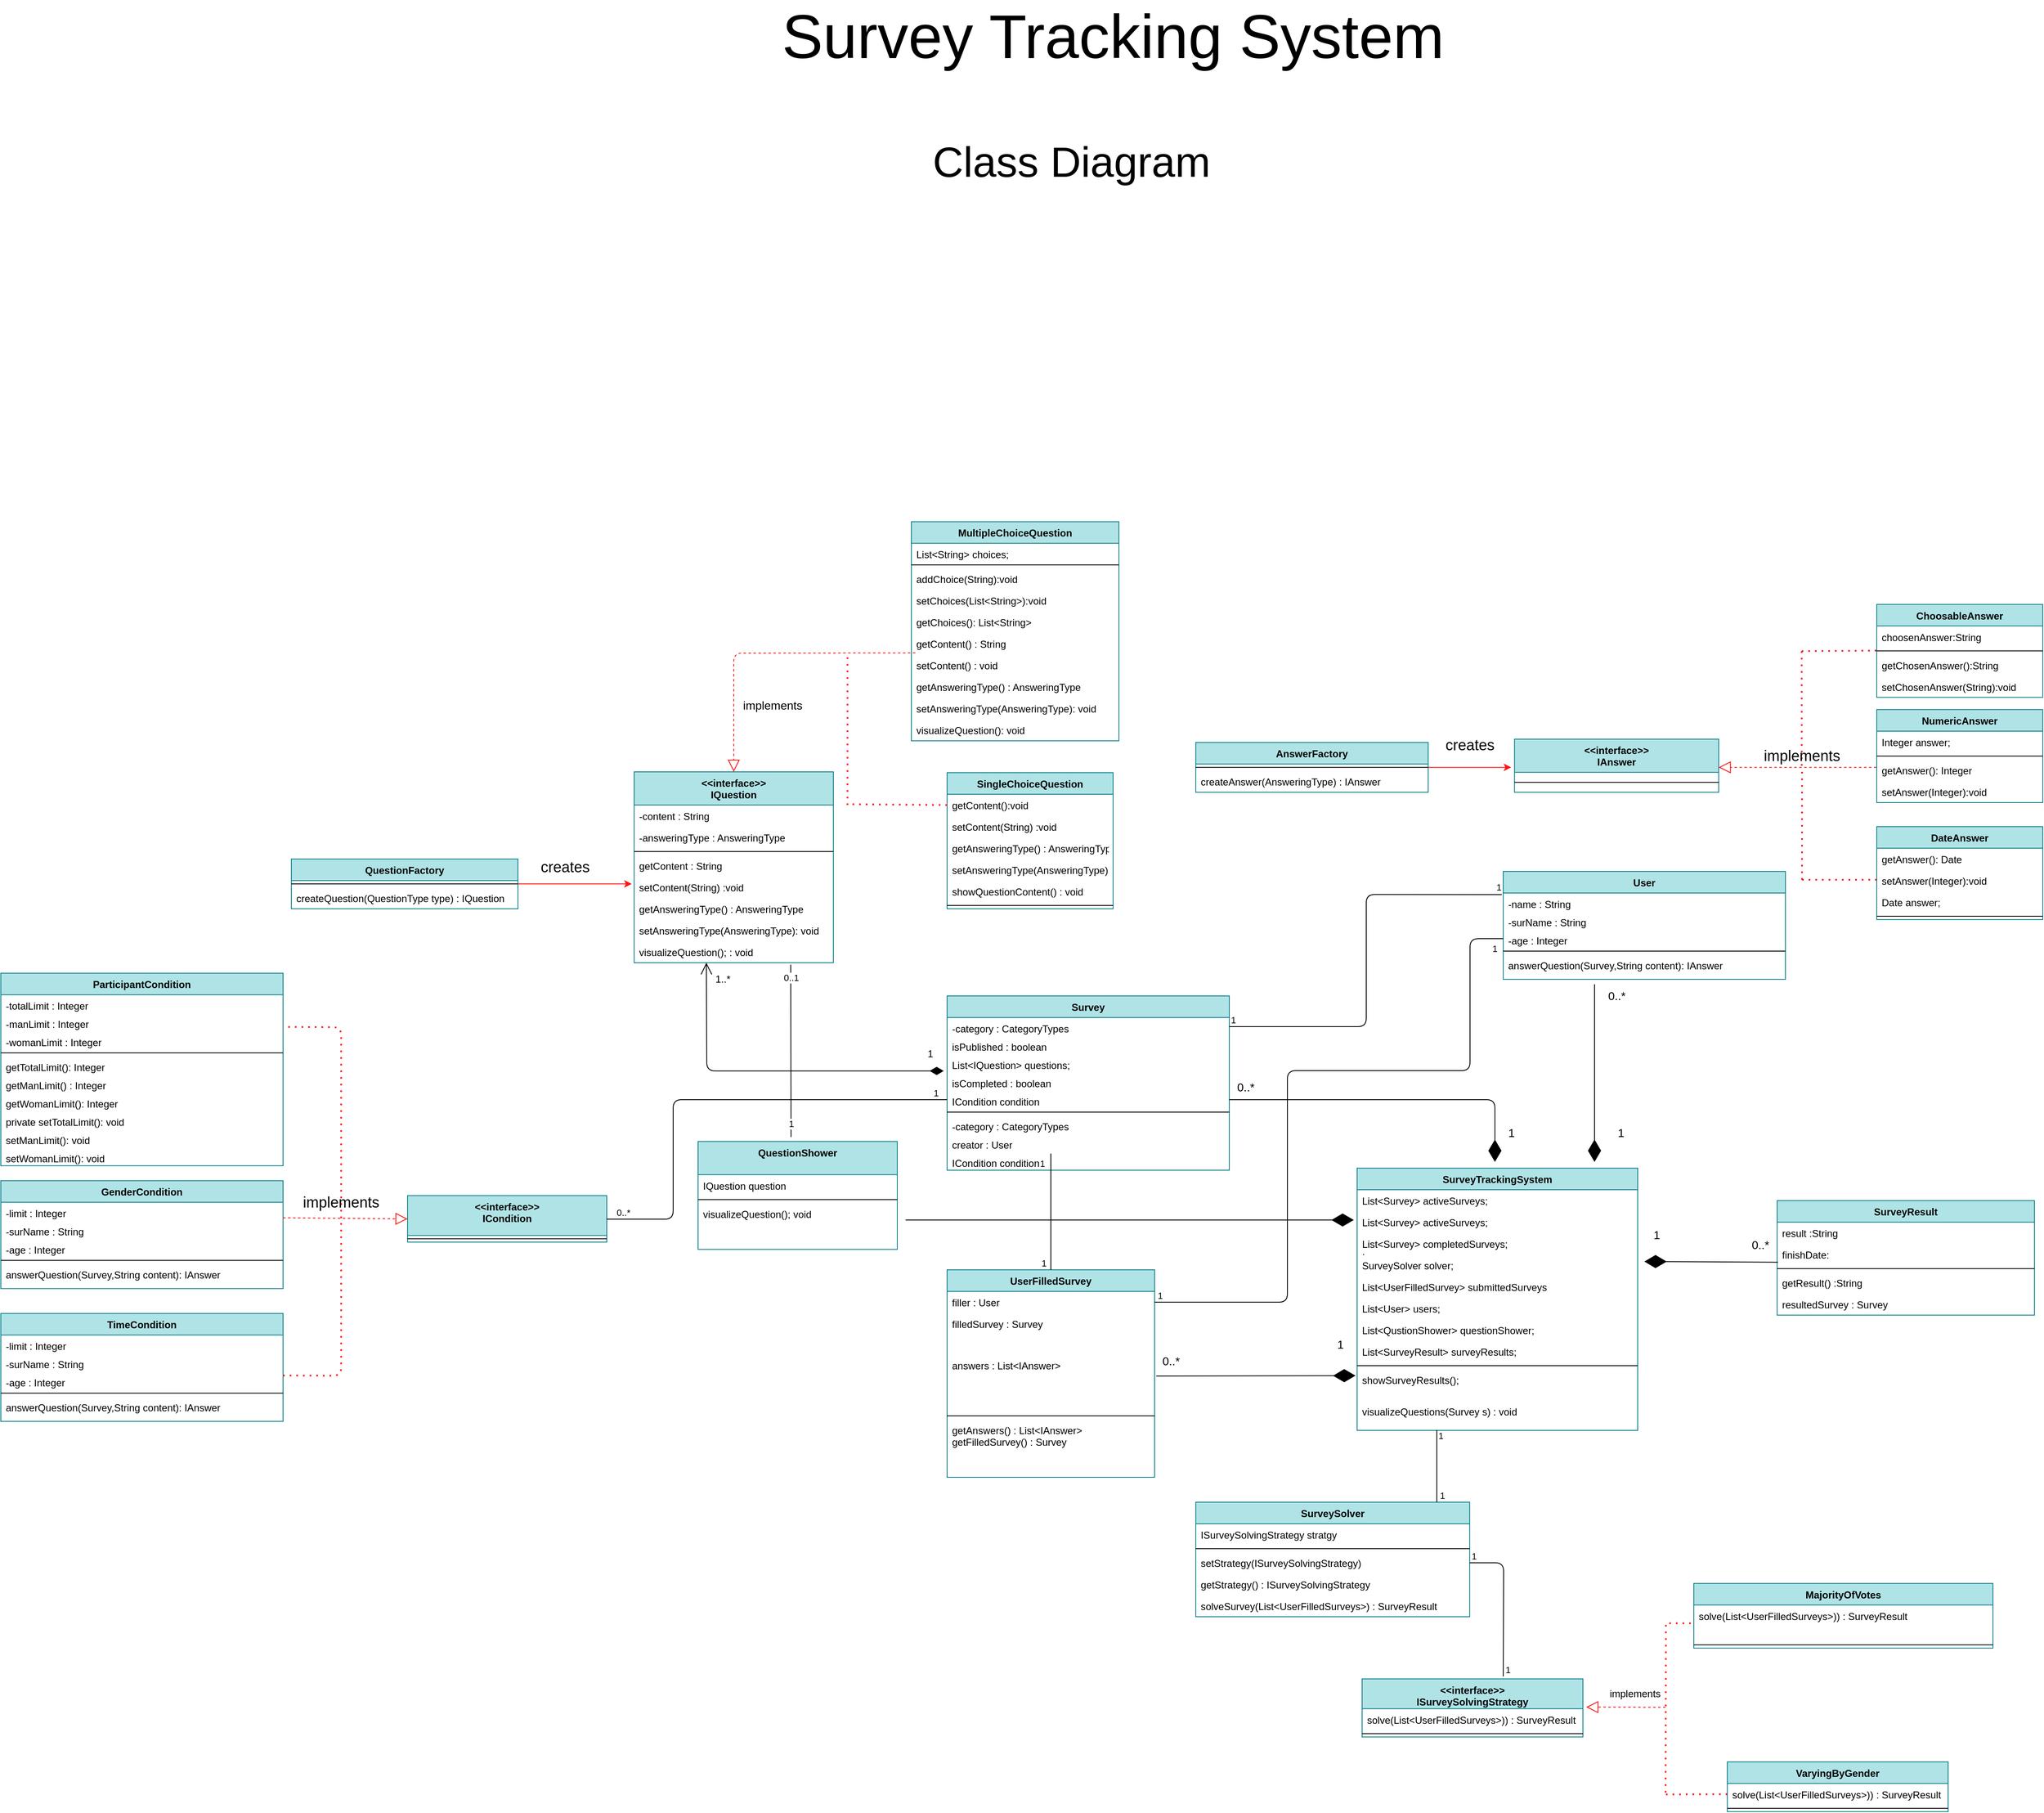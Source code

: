 <mxfile version="14.6.13" type="device"><diagram id="tJp6Q3jZht2qvNUr4CzY" name="Sayfa -1"><mxGraphModel dx="19838" dy="12147" grid="1" gridSize="10" guides="1" tooltips="1" connect="1" arrows="1" fold="1" page="0" pageScale="1" pageWidth="827" pageHeight="1169" background="none" math="0" shadow="0"><root><mxCell id="0"/><mxCell id="1" parent="0"/><mxCell id="GwNBW3jyYdf9xWcxUKSw-17" value="&lt;&lt;interface&gt;&gt;&#10;ISurveySolvingStrategy" style="swimlane;fontStyle=1;align=center;verticalAlign=top;childLayout=stackLayout;horizontal=1;startSize=36;horizontalStack=0;resizeParent=1;resizeParentMax=0;resizeLast=0;collapsible=1;marginBottom=0;fillColor=#b0e3e6;strokeColor=#0e8088;" parent="1" vertex="1"><mxGeometry x="-17890" y="-9657.14" width="266" height="70" as="geometry"/></mxCell><mxCell id="GwNBW3jyYdf9xWcxUKSw-18" value="solve(List&lt;UserFilledSurveys&gt;)) : SurveyResult" style="text;strokeColor=none;fillColor=none;align=left;verticalAlign=top;spacingLeft=4;spacingRight=4;overflow=hidden;rotatable=0;points=[[0,0.5],[1,0.5]];portConstraint=eastwest;" parent="GwNBW3jyYdf9xWcxUKSw-17" vertex="1"><mxGeometry y="36" width="266" height="26" as="geometry"/></mxCell><mxCell id="GwNBW3jyYdf9xWcxUKSw-20" value="" style="line;strokeWidth=1;fillColor=none;align=left;verticalAlign=middle;spacingTop=-1;spacingLeft=3;spacingRight=3;rotatable=0;labelPosition=right;points=[];portConstraint=eastwest;" parent="GwNBW3jyYdf9xWcxUKSw-17" vertex="1"><mxGeometry y="62" width="266" height="8" as="geometry"/></mxCell><mxCell id="GwNBW3jyYdf9xWcxUKSw-25" value="MajorityOfVotes" style="swimlane;fontStyle=1;align=center;verticalAlign=top;childLayout=stackLayout;horizontal=1;startSize=26;horizontalStack=0;resizeParent=1;resizeParentMax=0;resizeLast=0;collapsible=1;marginBottom=0;fillColor=#b0e3e6;strokeColor=#0e8088;" parent="1" vertex="1"><mxGeometry x="-17490.4" y="-9772.14" width="360.4" height="78" as="geometry"/></mxCell><mxCell id="GwNBW3jyYdf9xWcxUKSw-26" value="solve(List&lt;UserFilledSurveys&gt;)) : SurveyResult" style="text;strokeColor=none;fillColor=none;align=left;verticalAlign=top;spacingLeft=4;spacingRight=4;overflow=hidden;rotatable=0;points=[[0,0.5],[1,0.5]];portConstraint=eastwest;" parent="GwNBW3jyYdf9xWcxUKSw-25" vertex="1"><mxGeometry y="26" width="360.4" height="44" as="geometry"/></mxCell><mxCell id="GwNBW3jyYdf9xWcxUKSw-27" value="" style="line;strokeWidth=1;fillColor=none;align=left;verticalAlign=middle;spacingTop=-1;spacingLeft=3;spacingRight=3;rotatable=0;labelPosition=right;points=[];portConstraint=eastwest;" parent="GwNBW3jyYdf9xWcxUKSw-25" vertex="1"><mxGeometry y="70" width="360.4" height="8" as="geometry"/></mxCell><mxCell id="GwNBW3jyYdf9xWcxUKSw-63" value="VaryingByGender" style="swimlane;fontStyle=1;align=center;verticalAlign=top;childLayout=stackLayout;horizontal=1;startSize=26;horizontalStack=0;resizeParent=1;resizeParentMax=0;resizeLast=0;collapsible=1;marginBottom=0;fillColor=#b0e3e6;strokeColor=#0e8088;" parent="1" vertex="1"><mxGeometry x="-17450" y="-9557.14" width="266" height="60" as="geometry"/></mxCell><mxCell id="GwNBW3jyYdf9xWcxUKSw-64" value="solve(List&lt;UserFilledSurveys&gt;)) : SurveyResult" style="text;strokeColor=none;fillColor=none;align=left;verticalAlign=top;spacingLeft=4;spacingRight=4;overflow=hidden;rotatable=0;points=[[0,0.5],[1,0.5]];portConstraint=eastwest;" parent="GwNBW3jyYdf9xWcxUKSw-63" vertex="1"><mxGeometry y="26" width="266" height="26" as="geometry"/></mxCell><mxCell id="GwNBW3jyYdf9xWcxUKSw-65" value="" style="line;strokeWidth=1;fillColor=none;align=left;verticalAlign=middle;spacingTop=-1;spacingLeft=3;spacingRight=3;rotatable=0;labelPosition=right;points=[];portConstraint=eastwest;" parent="GwNBW3jyYdf9xWcxUKSw-63" vertex="1"><mxGeometry y="52" width="266" height="8" as="geometry"/></mxCell><mxCell id="JtRt4AZwp5KvkGr8meOX-265" value="Survey Tracking System" style="text;html=1;strokeColor=none;fillColor=none;align=center;verticalAlign=middle;whiteSpace=wrap;rounded=0;fontSize=74;" parent="1" vertex="1"><mxGeometry x="-18600.4" y="-11670" width="820" height="70" as="geometry"/></mxCell><mxCell id="JtRt4AZwp5KvkGr8meOX-275" value="" style="endArrow=block;dashed=1;endFill=0;endSize=12;html=1;fontSize=18;strokeColor=#FF1212;entryX=0.5;entryY=0;entryDx=0;entryDy=0;entryPerimeter=0;exitX=0.019;exitY=-0.076;exitDx=0;exitDy=0;exitPerimeter=0;" parent="1" source="JtRt4AZwp5KvkGr8meOX-308" target="JtRt4AZwp5KvkGr8meOX-276" edge="1"><mxGeometry width="160" relative="1" as="geometry"><mxPoint x="-18367" y="-10648" as="sourcePoint"/><mxPoint x="-18397" y="-10650" as="targetPoint"/><Array as="points"><mxPoint x="-18647" y="-10893"/></Array></mxGeometry></mxCell><mxCell id="JtRt4AZwp5KvkGr8meOX-276" value="&lt;&lt;interface&gt;&gt;&#10;IQuestion" style="swimlane;fontStyle=1;align=center;verticalAlign=top;childLayout=stackLayout;horizontal=1;startSize=40;horizontalStack=0;resizeParent=1;resizeParentMax=0;resizeLast=0;collapsible=1;marginBottom=0;fillColor=#b0e3e6;strokeColor=#0e8088;" parent="1" vertex="1"><mxGeometry x="-18767" y="-10750" width="240" height="230" as="geometry"/></mxCell><mxCell id="JtRt4AZwp5KvkGr8meOX-277" value="-content : String  " style="text;align=left;verticalAlign=top;spacingLeft=4;spacingRight=4;overflow=hidden;rotatable=0;points=[[0,0.5],[1,0.5]];portConstraint=eastwest;" parent="JtRt4AZwp5KvkGr8meOX-276" vertex="1"><mxGeometry y="40" width="240" height="26" as="geometry"/></mxCell><mxCell id="JtRt4AZwp5KvkGr8meOX-281" value="-answeringType : AnsweringType" style="text;strokeColor=none;fillColor=none;align=left;verticalAlign=top;spacingLeft=4;spacingRight=4;overflow=hidden;rotatable=0;points=[[0,0.5],[1,0.5]];portConstraint=eastwest;" parent="JtRt4AZwp5KvkGr8meOX-276" vertex="1"><mxGeometry y="66" width="240" height="26" as="geometry"/></mxCell><mxCell id="JtRt4AZwp5KvkGr8meOX-278" value="" style="line;strokeWidth=1;fillColor=none;align=left;verticalAlign=middle;spacingTop=-1;spacingLeft=3;spacingRight=3;rotatable=0;labelPosition=right;points=[];portConstraint=eastwest;" parent="JtRt4AZwp5KvkGr8meOX-276" vertex="1"><mxGeometry y="92" width="240" height="8" as="geometry"/></mxCell><mxCell id="JtRt4AZwp5KvkGr8meOX-279" value="getContent : String" style="text;strokeColor=none;fillColor=none;align=left;verticalAlign=top;spacingLeft=4;spacingRight=4;overflow=hidden;rotatable=0;points=[[0,0.5],[1,0.5]];portConstraint=eastwest;" parent="JtRt4AZwp5KvkGr8meOX-276" vertex="1"><mxGeometry y="100" width="240" height="26" as="geometry"/></mxCell><mxCell id="JtRt4AZwp5KvkGr8meOX-280" value="setContent(String) :void" style="text;strokeColor=none;fillColor=none;align=left;verticalAlign=top;spacingLeft=4;spacingRight=4;overflow=hidden;rotatable=0;points=[[0,0.5],[1,0.5]];portConstraint=eastwest;" parent="JtRt4AZwp5KvkGr8meOX-276" vertex="1"><mxGeometry y="126" width="240" height="26" as="geometry"/></mxCell><mxCell id="JtRt4AZwp5KvkGr8meOX-287" value="getAnsweringType() : AnsweringType" style="text;strokeColor=none;fillColor=none;align=left;verticalAlign=top;spacingLeft=4;spacingRight=4;overflow=hidden;rotatable=0;points=[[0,0.5],[1,0.5]];portConstraint=eastwest;" parent="JtRt4AZwp5KvkGr8meOX-276" vertex="1"><mxGeometry y="152" width="240" height="26" as="geometry"/></mxCell><mxCell id="JtRt4AZwp5KvkGr8meOX-288" value="setAnsweringType(AnsweringType): void" style="text;strokeColor=none;fillColor=none;align=left;verticalAlign=top;spacingLeft=4;spacingRight=4;overflow=hidden;rotatable=0;points=[[0,0.5],[1,0.5]];portConstraint=eastwest;" parent="JtRt4AZwp5KvkGr8meOX-276" vertex="1"><mxGeometry y="178" width="240" height="26" as="geometry"/></mxCell><mxCell id="yT5q6F7uxWOU5B2J3A3l-1" value="visualizeQuestion(); : void" style="text;strokeColor=none;fillColor=none;align=left;verticalAlign=top;spacingLeft=4;spacingRight=4;overflow=hidden;rotatable=0;points=[[0,0.5],[1,0.5]];portConstraint=eastwest;" parent="JtRt4AZwp5KvkGr8meOX-276" vertex="1"><mxGeometry y="204" width="240" height="26" as="geometry"/></mxCell><mxCell id="JtRt4AZwp5KvkGr8meOX-282" value="MultipleChoiceQuestion" style="swimlane;fontStyle=1;align=center;verticalAlign=top;childLayout=stackLayout;horizontal=1;startSize=26;horizontalStack=0;resizeParent=1;resizeParentMax=0;resizeLast=0;collapsible=1;marginBottom=0;fillColor=#b0e3e6;strokeColor=#0e8088;" parent="1" vertex="1"><mxGeometry x="-18433" y="-11051.35" width="250" height="264" as="geometry"/></mxCell><mxCell id="JtRt4AZwp5KvkGr8meOX-285" value="List&lt;String&gt; choices;" style="text;strokeColor=none;fillColor=none;align=left;verticalAlign=top;spacingLeft=4;spacingRight=4;overflow=hidden;rotatable=0;points=[[0,0.5],[1,0.5]];portConstraint=eastwest;" parent="JtRt4AZwp5KvkGr8meOX-282" vertex="1"><mxGeometry y="26" width="250" height="22" as="geometry"/></mxCell><mxCell id="JtRt4AZwp5KvkGr8meOX-284" value="" style="line;strokeWidth=1;fillColor=none;align=left;verticalAlign=middle;spacingTop=-1;spacingLeft=3;spacingRight=3;rotatable=0;labelPosition=right;points=[];portConstraint=eastwest;" parent="JtRt4AZwp5KvkGr8meOX-282" vertex="1"><mxGeometry y="48" width="250" height="8" as="geometry"/></mxCell><mxCell id="JtRt4AZwp5KvkGr8meOX-295" value="addChoice(String):void&#10;" style="text;strokeColor=none;fillColor=none;align=left;verticalAlign=top;spacingLeft=4;spacingRight=4;overflow=hidden;rotatable=0;points=[[0,0.5],[1,0.5]];portConstraint=eastwest;" parent="JtRt4AZwp5KvkGr8meOX-282" vertex="1"><mxGeometry y="56" width="250" height="26" as="geometry"/></mxCell><mxCell id="JtRt4AZwp5KvkGr8meOX-296" value="setChoices(List&lt;String&gt;):void" style="text;strokeColor=none;fillColor=none;align=left;verticalAlign=top;spacingLeft=4;spacingRight=4;overflow=hidden;rotatable=0;points=[[0,0.5],[1,0.5]];portConstraint=eastwest;" parent="JtRt4AZwp5KvkGr8meOX-282" vertex="1"><mxGeometry y="82" width="250" height="26" as="geometry"/></mxCell><mxCell id="JtRt4AZwp5KvkGr8meOX-297" value="getChoices(): List&lt;String&gt;" style="text;strokeColor=none;fillColor=none;align=left;verticalAlign=top;spacingLeft=4;spacingRight=4;overflow=hidden;rotatable=0;points=[[0,0.5],[1,0.5]];portConstraint=eastwest;" parent="JtRt4AZwp5KvkGr8meOX-282" vertex="1"><mxGeometry y="108" width="250" height="26" as="geometry"/></mxCell><mxCell id="JtRt4AZwp5KvkGr8meOX-307" value="getContent() : String" style="text;strokeColor=none;fillColor=none;align=left;verticalAlign=top;spacingLeft=4;spacingRight=4;overflow=hidden;rotatable=0;points=[[0,0.5],[1,0.5]];portConstraint=eastwest;" parent="JtRt4AZwp5KvkGr8meOX-282" vertex="1"><mxGeometry y="134" width="250" height="26" as="geometry"/></mxCell><mxCell id="JtRt4AZwp5KvkGr8meOX-308" value="setContent() : void" style="text;strokeColor=none;fillColor=none;align=left;verticalAlign=top;spacingLeft=4;spacingRight=4;overflow=hidden;rotatable=0;points=[[0,0.5],[1,0.5]];portConstraint=eastwest;" parent="JtRt4AZwp5KvkGr8meOX-282" vertex="1"><mxGeometry y="160" width="250" height="26" as="geometry"/></mxCell><mxCell id="JtRt4AZwp5KvkGr8meOX-309" value="getAnsweringType() : AnsweringType" style="text;strokeColor=none;fillColor=none;align=left;verticalAlign=top;spacingLeft=4;spacingRight=4;overflow=hidden;rotatable=0;points=[[0,0.5],[1,0.5]];portConstraint=eastwest;" parent="JtRt4AZwp5KvkGr8meOX-282" vertex="1"><mxGeometry y="186" width="250" height="26" as="geometry"/></mxCell><mxCell id="JtRt4AZwp5KvkGr8meOX-310" value="setAnsweringType(AnsweringType): void" style="text;strokeColor=none;fillColor=none;align=left;verticalAlign=top;spacingLeft=4;spacingRight=4;overflow=hidden;rotatable=0;points=[[0,0.5],[1,0.5]];portConstraint=eastwest;" parent="JtRt4AZwp5KvkGr8meOX-282" vertex="1"><mxGeometry y="212" width="250" height="26" as="geometry"/></mxCell><mxCell id="yT5q6F7uxWOU5B2J3A3l-2" value="visualizeQuestion(): void" style="text;strokeColor=none;fillColor=none;align=left;verticalAlign=top;spacingLeft=4;spacingRight=4;overflow=hidden;rotatable=0;points=[[0,0.5],[1,0.5]];portConstraint=eastwest;" parent="JtRt4AZwp5KvkGr8meOX-282" vertex="1"><mxGeometry y="238" width="250" height="26" as="geometry"/></mxCell><mxCell id="JtRt4AZwp5KvkGr8meOX-299" value="SingleChoiceQuestion" style="swimlane;fontStyle=1;align=center;verticalAlign=top;childLayout=stackLayout;horizontal=1;startSize=26;horizontalStack=0;resizeParent=1;resizeParentMax=0;resizeLast=0;collapsible=1;marginBottom=0;fillColor=#b0e3e6;strokeColor=#0e8088;" parent="1" vertex="1"><mxGeometry x="-18390" y="-10749.0" width="200" height="164" as="geometry"/></mxCell><mxCell id="JtRt4AZwp5KvkGr8meOX-303" value="getContent():void" style="text;strokeColor=none;fillColor=none;align=left;verticalAlign=top;spacingLeft=4;spacingRight=4;overflow=hidden;rotatable=0;points=[[0,0.5],[1,0.5]];portConstraint=eastwest;" parent="JtRt4AZwp5KvkGr8meOX-299" vertex="1"><mxGeometry y="26" width="200" height="26" as="geometry"/></mxCell><mxCell id="JtRt4AZwp5KvkGr8meOX-312" value="setContent(String) :void" style="text;strokeColor=none;fillColor=none;align=left;verticalAlign=top;spacingLeft=4;spacingRight=4;overflow=hidden;rotatable=0;points=[[0,0.5],[1,0.5]];portConstraint=eastwest;" parent="JtRt4AZwp5KvkGr8meOX-299" vertex="1"><mxGeometry y="52" width="200" height="26" as="geometry"/></mxCell><mxCell id="JtRt4AZwp5KvkGr8meOX-313" value="getAnsweringType() : AnsweringType" style="text;strokeColor=none;fillColor=none;align=left;verticalAlign=top;spacingLeft=4;spacingRight=4;overflow=hidden;rotatable=0;points=[[0,0.5],[1,0.5]];portConstraint=eastwest;" parent="JtRt4AZwp5KvkGr8meOX-299" vertex="1"><mxGeometry y="78" width="200" height="26" as="geometry"/></mxCell><mxCell id="JtRt4AZwp5KvkGr8meOX-314" value="setAnsweringType(AnsweringType): void" style="text;strokeColor=none;fillColor=none;align=left;verticalAlign=top;spacingLeft=4;spacingRight=4;overflow=hidden;rotatable=0;points=[[0,0.5],[1,0.5]];portConstraint=eastwest;" parent="JtRt4AZwp5KvkGr8meOX-299" vertex="1"><mxGeometry y="104" width="200" height="26" as="geometry"/></mxCell><mxCell id="yT5q6F7uxWOU5B2J3A3l-3" value="showQuestionContent() : void" style="text;strokeColor=none;fillColor=none;align=left;verticalAlign=top;spacingLeft=4;spacingRight=4;overflow=hidden;rotatable=0;points=[[0,0.5],[1,0.5]];portConstraint=eastwest;" parent="JtRt4AZwp5KvkGr8meOX-299" vertex="1"><mxGeometry y="130" width="200" height="26" as="geometry"/></mxCell><mxCell id="JtRt4AZwp5KvkGr8meOX-301" value="" style="line;strokeWidth=1;fillColor=none;align=left;verticalAlign=middle;spacingTop=-1;spacingLeft=3;spacingRight=3;rotatable=0;labelPosition=right;points=[];portConstraint=eastwest;" parent="JtRt4AZwp5KvkGr8meOX-299" vertex="1"><mxGeometry y="156" width="200" height="8" as="geometry"/></mxCell><mxCell id="JtRt4AZwp5KvkGr8meOX-317" value="implements" style="text;html=1;strokeColor=none;fillColor=none;align=center;verticalAlign=middle;whiteSpace=wrap;rounded=0;fontSize=14;" parent="1" vertex="1"><mxGeometry x="-18620" y="-10840" width="40" height="20" as="geometry"/></mxCell><mxCell id="JtRt4AZwp5KvkGr8meOX-324" style="edgeStyle=orthogonalEdgeStyle;rounded=0;orthogonalLoop=1;jettySize=auto;html=1;fontSize=18;strokeColor=#FF1212;" parent="1" source="JtRt4AZwp5KvkGr8meOX-319" edge="1"><mxGeometry relative="1" as="geometry"><mxPoint x="-18770" y="-10615" as="targetPoint"/></mxGeometry></mxCell><mxCell id="JtRt4AZwp5KvkGr8meOX-319" value="QuestionFactory" style="swimlane;fontStyle=1;align=center;verticalAlign=top;childLayout=stackLayout;horizontal=1;startSize=26;horizontalStack=0;resizeParent=1;resizeParentMax=0;resizeLast=0;collapsible=1;marginBottom=0;fillColor=#b0e3e6;strokeColor=#0e8088;" parent="1" vertex="1"><mxGeometry x="-19180" y="-10645" width="273" height="60" as="geometry"/></mxCell><mxCell id="JtRt4AZwp5KvkGr8meOX-321" value="" style="line;strokeWidth=1;fillColor=none;align=left;verticalAlign=middle;spacingTop=-1;spacingLeft=3;spacingRight=3;rotatable=0;labelPosition=right;points=[];portConstraint=eastwest;" parent="JtRt4AZwp5KvkGr8meOX-319" vertex="1"><mxGeometry y="26" width="273" height="8" as="geometry"/></mxCell><mxCell id="JtRt4AZwp5KvkGr8meOX-322" value="createQuestion(QuestionType type) : IQuestion" style="text;strokeColor=none;fillColor=none;align=left;verticalAlign=top;spacingLeft=4;spacingRight=4;overflow=hidden;rotatable=0;points=[[0,0.5],[1,0.5]];portConstraint=eastwest;" parent="JtRt4AZwp5KvkGr8meOX-319" vertex="1"><mxGeometry y="34" width="273" height="26" as="geometry"/></mxCell><mxCell id="JtRt4AZwp5KvkGr8meOX-325" value="creates" style="text;html=1;strokeColor=none;fillColor=none;align=center;verticalAlign=middle;whiteSpace=wrap;rounded=0;fontSize=18;" parent="1" vertex="1"><mxGeometry x="-18870" y="-10645" width="40" height="20" as="geometry"/></mxCell><mxCell id="JtRt4AZwp5KvkGr8meOX-326" value="&lt;&lt;interface&gt;&gt;&#10;IAnswer" style="swimlane;fontStyle=1;align=center;verticalAlign=top;childLayout=stackLayout;horizontal=1;startSize=40;horizontalStack=0;resizeParent=1;resizeParentMax=0;resizeLast=0;collapsible=1;marginBottom=0;fillColor=#b0e3e6;strokeColor=#0e8088;" parent="1" vertex="1"><mxGeometry x="-17706.4" y="-10789.43" width="246" height="64" as="geometry"/></mxCell><mxCell id="JtRt4AZwp5KvkGr8meOX-329" value="" style="line;strokeWidth=1;fillColor=none;align=left;verticalAlign=middle;spacingTop=-1;spacingLeft=3;spacingRight=3;rotatable=0;labelPosition=right;points=[];portConstraint=eastwest;" parent="JtRt4AZwp5KvkGr8meOX-326" vertex="1"><mxGeometry y="40" width="246" height="24" as="geometry"/></mxCell><mxCell id="JtRt4AZwp5KvkGr8meOX-334" value="ChoosableAnswer" style="swimlane;fontStyle=1;align=center;verticalAlign=top;childLayout=stackLayout;horizontal=1;startSize=26;horizontalStack=0;resizeParent=1;resizeParentMax=0;resizeLast=0;collapsible=1;marginBottom=0;fillColor=#b0e3e6;strokeColor=#0e8088;" parent="1" vertex="1"><mxGeometry x="-17270" y="-10951.71" width="200" height="112" as="geometry"/></mxCell><mxCell id="JtRt4AZwp5KvkGr8meOX-351" value="choosenAnswer:String" style="text;strokeColor=none;fillColor=none;align=left;verticalAlign=top;spacingLeft=4;spacingRight=4;overflow=hidden;rotatable=0;points=[[0,0.5],[1,0.5]];portConstraint=eastwest;" parent="JtRt4AZwp5KvkGr8meOX-334" vertex="1"><mxGeometry y="26" width="200" height="26" as="geometry"/></mxCell><mxCell id="JtRt4AZwp5KvkGr8meOX-339" value="" style="line;strokeWidth=1;fillColor=none;align=left;verticalAlign=middle;spacingTop=-1;spacingLeft=3;spacingRight=3;rotatable=0;labelPosition=right;points=[];portConstraint=eastwest;" parent="JtRt4AZwp5KvkGr8meOX-334" vertex="1"><mxGeometry y="52" width="200" height="8" as="geometry"/></mxCell><mxCell id="JtRt4AZwp5KvkGr8meOX-352" value="getChosenAnswer():String" style="text;strokeColor=none;fillColor=none;align=left;verticalAlign=top;spacingLeft=4;spacingRight=4;overflow=hidden;rotatable=0;points=[[0,0.5],[1,0.5]];portConstraint=eastwest;" parent="JtRt4AZwp5KvkGr8meOX-334" vertex="1"><mxGeometry y="60" width="200" height="26" as="geometry"/></mxCell><mxCell id="JtRt4AZwp5KvkGr8meOX-353" value="setChosenAnswer(String):void" style="text;strokeColor=none;fillColor=none;align=left;verticalAlign=top;spacingLeft=4;spacingRight=4;overflow=hidden;rotatable=0;points=[[0,0.5],[1,0.5]];portConstraint=eastwest;" parent="JtRt4AZwp5KvkGr8meOX-334" vertex="1"><mxGeometry y="86" width="200" height="26" as="geometry"/></mxCell><mxCell id="JtRt4AZwp5KvkGr8meOX-343" style="edgeStyle=orthogonalEdgeStyle;rounded=0;orthogonalLoop=1;jettySize=auto;html=1;fontSize=18;strokeColor=#FF1212;" parent="1" source="JtRt4AZwp5KvkGr8meOX-340" edge="1"><mxGeometry relative="1" as="geometry"><mxPoint x="-17710.4" y="-10755.43" as="targetPoint"/></mxGeometry></mxCell><mxCell id="JtRt4AZwp5KvkGr8meOX-340" value="AnswerFactory" style="swimlane;fontStyle=1;align=center;verticalAlign=top;childLayout=stackLayout;horizontal=1;startSize=26;horizontalStack=0;resizeParent=1;resizeParentMax=0;resizeLast=0;collapsible=1;marginBottom=0;fillColor=#b0e3e6;strokeColor=#0e8088;" parent="1" vertex="1"><mxGeometry x="-18090.4" y="-10785.43" width="280" height="60" as="geometry"/></mxCell><mxCell id="JtRt4AZwp5KvkGr8meOX-341" value="" style="line;strokeWidth=1;fillColor=none;align=left;verticalAlign=middle;spacingTop=-1;spacingLeft=3;spacingRight=3;rotatable=0;labelPosition=right;points=[];portConstraint=eastwest;" parent="JtRt4AZwp5KvkGr8meOX-340" vertex="1"><mxGeometry y="26" width="280" height="8" as="geometry"/></mxCell><mxCell id="JtRt4AZwp5KvkGr8meOX-342" value="createAnswer(AnsweringType) : IAnswer" style="text;strokeColor=none;fillColor=none;align=left;verticalAlign=top;spacingLeft=4;spacingRight=4;overflow=hidden;rotatable=0;points=[[0,0.5],[1,0.5]];portConstraint=eastwest;" parent="JtRt4AZwp5KvkGr8meOX-340" vertex="1"><mxGeometry y="34" width="280" height="26" as="geometry"/></mxCell><mxCell id="JtRt4AZwp5KvkGr8meOX-344" value="creates" style="text;html=1;strokeColor=none;fillColor=none;align=center;verticalAlign=middle;whiteSpace=wrap;rounded=0;fontSize=18;" parent="1" vertex="1"><mxGeometry x="-17780.4" y="-10791.72" width="40" height="20" as="geometry"/></mxCell><mxCell id="JtRt4AZwp5KvkGr8meOX-345" value="NumericAnswer" style="swimlane;fontStyle=1;align=center;verticalAlign=top;childLayout=stackLayout;horizontal=1;startSize=26;horizontalStack=0;resizeParent=1;resizeParentMax=0;resizeLast=0;collapsible=1;marginBottom=0;fillColor=#b0e3e6;strokeColor=#0e8088;" parent="1" vertex="1"><mxGeometry x="-17270" y="-10825.03" width="200" height="112" as="geometry"/></mxCell><mxCell id="JtRt4AZwp5KvkGr8meOX-356" value="Integer answer;" style="text;strokeColor=none;fillColor=none;align=left;verticalAlign=top;spacingLeft=4;spacingRight=4;overflow=hidden;rotatable=0;points=[[0,0.5],[1,0.5]];portConstraint=eastwest;" parent="JtRt4AZwp5KvkGr8meOX-345" vertex="1"><mxGeometry y="26" width="200" height="26" as="geometry"/></mxCell><mxCell id="JtRt4AZwp5KvkGr8meOX-350" value="" style="line;strokeWidth=1;fillColor=none;align=left;verticalAlign=middle;spacingTop=-1;spacingLeft=3;spacingRight=3;rotatable=0;labelPosition=right;points=[];portConstraint=eastwest;" parent="JtRt4AZwp5KvkGr8meOX-345" vertex="1"><mxGeometry y="52" width="200" height="8" as="geometry"/></mxCell><mxCell id="JtRt4AZwp5KvkGr8meOX-357" value="getAnswer(): Integer&#10;" style="text;strokeColor=none;fillColor=none;align=left;verticalAlign=top;spacingLeft=4;spacingRight=4;overflow=hidden;rotatable=0;points=[[0,0.5],[1,0.5]];portConstraint=eastwest;" parent="JtRt4AZwp5KvkGr8meOX-345" vertex="1"><mxGeometry y="60" width="200" height="26" as="geometry"/></mxCell><mxCell id="JtRt4AZwp5KvkGr8meOX-358" value="setAnswer(Integer):void" style="text;strokeColor=none;fillColor=none;align=left;verticalAlign=top;spacingLeft=4;spacingRight=4;overflow=hidden;rotatable=0;points=[[0,0.5],[1,0.5]];portConstraint=eastwest;" parent="JtRt4AZwp5KvkGr8meOX-345" vertex="1"><mxGeometry y="86" width="200" height="26" as="geometry"/></mxCell><mxCell id="JtRt4AZwp5KvkGr8meOX-359" value="DateAnswer" style="swimlane;fontStyle=1;align=center;verticalAlign=top;childLayout=stackLayout;horizontal=1;startSize=26;horizontalStack=0;resizeParent=1;resizeParentMax=0;resizeLast=0;collapsible=1;marginBottom=0;fillColor=#b0e3e6;strokeColor=#0e8088;" parent="1" vertex="1"><mxGeometry x="-17270" y="-10684" width="200" height="112" as="geometry"/></mxCell><mxCell id="JtRt4AZwp5KvkGr8meOX-364" value="getAnswer(): Date&#10;" style="text;strokeColor=none;fillColor=none;align=left;verticalAlign=top;spacingLeft=4;spacingRight=4;overflow=hidden;rotatable=0;points=[[0,0.5],[1,0.5]];portConstraint=eastwest;" parent="JtRt4AZwp5KvkGr8meOX-359" vertex="1"><mxGeometry y="26" width="200" height="26" as="geometry"/></mxCell><mxCell id="JtRt4AZwp5KvkGr8meOX-376" value="" style="endArrow=none;dashed=1;html=1;dashPattern=1 3;strokeWidth=2;fontSize=18;strokeColor=#FF1212;exitX=0;exitY=0.5;exitDx=0;exitDy=0;" parent="JtRt4AZwp5KvkGr8meOX-359" edge="1"><mxGeometry width="50" height="50" relative="1" as="geometry"><mxPoint y="64.0" as="sourcePoint"/><mxPoint x="-90" y="64.0" as="targetPoint"/></mxGeometry></mxCell><mxCell id="JtRt4AZwp5KvkGr8meOX-365" value="setAnswer(Integer):void" style="text;strokeColor=none;fillColor=none;align=left;verticalAlign=top;spacingLeft=4;spacingRight=4;overflow=hidden;rotatable=0;points=[[0,0.5],[1,0.5]];portConstraint=eastwest;" parent="JtRt4AZwp5KvkGr8meOX-359" vertex="1"><mxGeometry y="52" width="200" height="26" as="geometry"/></mxCell><mxCell id="JtRt4AZwp5KvkGr8meOX-360" value="Date answer;" style="text;strokeColor=none;fillColor=none;align=left;verticalAlign=top;spacingLeft=4;spacingRight=4;overflow=hidden;rotatable=0;points=[[0,0.5],[1,0.5]];portConstraint=eastwest;" parent="JtRt4AZwp5KvkGr8meOX-359" vertex="1"><mxGeometry y="78" width="200" height="26" as="geometry"/></mxCell><mxCell id="JtRt4AZwp5KvkGr8meOX-361" value="" style="line;strokeWidth=1;fillColor=none;align=left;verticalAlign=middle;spacingTop=-1;spacingLeft=3;spacingRight=3;rotatable=0;labelPosition=right;points=[];portConstraint=eastwest;" parent="JtRt4AZwp5KvkGr8meOX-359" vertex="1"><mxGeometry y="104" width="200" height="8" as="geometry"/></mxCell><mxCell id="JtRt4AZwp5KvkGr8meOX-366" value="" style="endArrow=block;dashed=1;endFill=0;endSize=12;html=1;fontSize=18;strokeColor=#FF1212;" parent="1" edge="1"><mxGeometry width="160" relative="1" as="geometry"><mxPoint x="-17270.4" y="-10755.43" as="sourcePoint"/><mxPoint x="-17460.4" y="-10755.43" as="targetPoint"/></mxGeometry></mxCell><mxCell id="JtRt4AZwp5KvkGr8meOX-367" value="" style="endArrow=none;dashed=1;html=1;dashPattern=1 3;strokeWidth=2;fontSize=18;entryX=-0.018;entryY=-0.026;entryDx=0;entryDy=0;entryPerimeter=0;strokeColor=none;" parent="1" edge="1"><mxGeometry width="50" height="50" relative="1" as="geometry"><mxPoint x="-17370.4" y="-10755.43" as="sourcePoint"/><mxPoint x="-17274" y="-10892.106" as="targetPoint"/></mxGeometry></mxCell><mxCell id="JtRt4AZwp5KvkGr8meOX-373" value="" style="endArrow=none;dashed=1;html=1;dashPattern=1 3;strokeWidth=2;fontSize=18;strokeColor=#FF1212;" parent="1" edge="1"><mxGeometry width="50" height="50" relative="1" as="geometry"><mxPoint x="-17360.4" y="-10895.43" as="sourcePoint"/><mxPoint x="-17360.4" y="-10755.43" as="targetPoint"/></mxGeometry></mxCell><mxCell id="JtRt4AZwp5KvkGr8meOX-374" value="" style="endArrow=none;dashed=1;html=1;dashPattern=1 3;strokeWidth=2;fontSize=18;strokeColor=#FF1212;entryX=0.002;entryY=1.128;entryDx=0;entryDy=0;entryPerimeter=0;" parent="1" edge="1"><mxGeometry width="50" height="50" relative="1" as="geometry"><mxPoint x="-17360.4" y="-10895.43" as="sourcePoint"/><mxPoint x="-17270" y="-10896.102" as="targetPoint"/></mxGeometry></mxCell><mxCell id="JtRt4AZwp5KvkGr8meOX-375" value="" style="endArrow=none;dashed=1;html=1;dashPattern=1 3;strokeWidth=2;fontSize=18;strokeColor=#FF1212;" parent="1" edge="1"><mxGeometry width="50" height="50" relative="1" as="geometry"><mxPoint x="-17360" y="-10620" as="sourcePoint"/><mxPoint x="-17360" y="-10750" as="targetPoint"/></mxGeometry></mxCell><mxCell id="JtRt4AZwp5KvkGr8meOX-378" value="implements" style="text;html=1;strokeColor=none;fillColor=none;align=center;verticalAlign=middle;whiteSpace=wrap;rounded=0;fontSize=18;" parent="1" vertex="1"><mxGeometry x="-17380.4" y="-10779.03" width="40" height="20" as="geometry"/></mxCell><mxCell id="JtRt4AZwp5KvkGr8meOX-380" value="User" style="swimlane;fontStyle=1;align=center;verticalAlign=top;childLayout=stackLayout;horizontal=1;startSize=26;horizontalStack=0;resizeParent=1;resizeParentMax=0;resizeLast=0;collapsible=1;marginBottom=0;fillColor=#b0e3e6;strokeColor=#0e8088;" parent="1" vertex="1"><mxGeometry x="-17720" y="-10630" width="340" height="130" as="geometry"/></mxCell><mxCell id="JtRt4AZwp5KvkGr8meOX-381" value="-name : String&#10;" style="text;strokeColor=none;fillColor=none;align=left;verticalAlign=top;spacingLeft=4;spacingRight=4;overflow=hidden;rotatable=0;points=[[0,0.5],[1,0.5]];portConstraint=eastwest;" parent="JtRt4AZwp5KvkGr8meOX-380" vertex="1"><mxGeometry y="26" width="340" height="22" as="geometry"/></mxCell><mxCell id="JtRt4AZwp5KvkGr8meOX-390" value="-surName : String" style="text;strokeColor=none;fillColor=none;align=left;verticalAlign=top;spacingLeft=4;spacingRight=4;overflow=hidden;rotatable=0;points=[[0,0.5],[1,0.5]];portConstraint=eastwest;" parent="JtRt4AZwp5KvkGr8meOX-380" vertex="1"><mxGeometry y="48" width="340" height="22" as="geometry"/></mxCell><mxCell id="JtRt4AZwp5KvkGr8meOX-391" value="-age : Integer" style="text;strokeColor=none;fillColor=none;align=left;verticalAlign=top;spacingLeft=4;spacingRight=4;overflow=hidden;rotatable=0;points=[[0,0.5],[1,0.5]];portConstraint=eastwest;" parent="JtRt4AZwp5KvkGr8meOX-380" vertex="1"><mxGeometry y="70" width="340" height="22" as="geometry"/></mxCell><mxCell id="JtRt4AZwp5KvkGr8meOX-382" value="" style="line;strokeWidth=1;fillColor=none;align=left;verticalAlign=middle;spacingTop=-1;spacingLeft=3;spacingRight=3;rotatable=0;labelPosition=right;points=[];portConstraint=eastwest;" parent="JtRt4AZwp5KvkGr8meOX-380" vertex="1"><mxGeometry y="92" width="340" height="8" as="geometry"/></mxCell><mxCell id="JtRt4AZwp5KvkGr8meOX-388" value="answerQuestion(Survey,String content): IAnswer" style="text;strokeColor=none;fillColor=none;align=left;verticalAlign=top;spacingLeft=4;spacingRight=4;overflow=hidden;rotatable=0;points=[[0,0.5],[1,0.5]];portConstraint=eastwest;" parent="JtRt4AZwp5KvkGr8meOX-380" vertex="1"><mxGeometry y="100" width="340" height="30" as="geometry"/></mxCell><mxCell id="JtRt4AZwp5KvkGr8meOX-392" value="Survey" style="swimlane;fontStyle=1;align=center;verticalAlign=top;childLayout=stackLayout;horizontal=1;startSize=26;horizontalStack=0;resizeParent=1;resizeParentMax=0;resizeLast=0;collapsible=1;marginBottom=0;fillColor=#b0e3e6;strokeColor=#0e8088;" parent="1" vertex="1"><mxGeometry x="-18390" y="-10480" width="340" height="210" as="geometry"/></mxCell><mxCell id="JtRt4AZwp5KvkGr8meOX-393" value="-category : CategoryTypes" style="text;strokeColor=none;fillColor=none;align=left;verticalAlign=top;spacingLeft=4;spacingRight=4;overflow=hidden;rotatable=0;points=[[0,0.5],[1,0.5]];portConstraint=eastwest;" parent="JtRt4AZwp5KvkGr8meOX-392" vertex="1"><mxGeometry y="26" width="340" height="22" as="geometry"/></mxCell><mxCell id="JtRt4AZwp5KvkGr8meOX-394" value="isPublished : boolean" style="text;strokeColor=none;fillColor=none;align=left;verticalAlign=top;spacingLeft=4;spacingRight=4;overflow=hidden;rotatable=0;points=[[0,0.5],[1,0.5]];portConstraint=eastwest;" parent="JtRt4AZwp5KvkGr8meOX-392" vertex="1"><mxGeometry y="48" width="340" height="22" as="geometry"/></mxCell><mxCell id="qFNz-f9bksczJ8rCoGm2-8" value="List&lt;IQuestion&gt; questions;" style="text;strokeColor=none;fillColor=none;align=left;verticalAlign=top;spacingLeft=4;spacingRight=4;overflow=hidden;rotatable=0;points=[[0,0.5],[1,0.5]];portConstraint=eastwest;" parent="JtRt4AZwp5KvkGr8meOX-392" vertex="1"><mxGeometry y="70" width="340" height="22" as="geometry"/></mxCell><mxCell id="JtRt4AZwp5KvkGr8meOX-395" value="isCompleted : boolean" style="text;strokeColor=none;fillColor=none;align=left;verticalAlign=top;spacingLeft=4;spacingRight=4;overflow=hidden;rotatable=0;points=[[0,0.5],[1,0.5]];portConstraint=eastwest;" parent="JtRt4AZwp5KvkGr8meOX-392" vertex="1"><mxGeometry y="92" width="340" height="22" as="geometry"/></mxCell><mxCell id="qFNz-f9bksczJ8rCoGm2-7" value="ICondition condition" style="text;strokeColor=none;fillColor=none;align=left;verticalAlign=top;spacingLeft=4;spacingRight=4;overflow=hidden;rotatable=0;points=[[0,0.5],[1,0.5]];portConstraint=eastwest;" parent="JtRt4AZwp5KvkGr8meOX-392" vertex="1"><mxGeometry y="114" width="340" height="22" as="geometry"/></mxCell><mxCell id="JtRt4AZwp5KvkGr8meOX-396" value="" style="line;strokeWidth=1;fillColor=none;align=left;verticalAlign=middle;spacingTop=-1;spacingLeft=3;spacingRight=3;rotatable=0;labelPosition=right;points=[];portConstraint=eastwest;" parent="JtRt4AZwp5KvkGr8meOX-392" vertex="1"><mxGeometry y="136" width="340" height="8" as="geometry"/></mxCell><mxCell id="JtRt4AZwp5KvkGr8meOX-398" value="-category : CategoryTypes" style="text;strokeColor=none;fillColor=none;align=left;verticalAlign=top;spacingLeft=4;spacingRight=4;overflow=hidden;rotatable=0;points=[[0,0.5],[1,0.5]];portConstraint=eastwest;" parent="JtRt4AZwp5KvkGr8meOX-392" vertex="1"><mxGeometry y="144" width="340" height="22" as="geometry"/></mxCell><mxCell id="qFNz-f9bksczJ8rCoGm2-17" value="creator : User" style="text;strokeColor=none;fillColor=none;align=left;verticalAlign=top;spacingLeft=4;spacingRight=4;overflow=hidden;rotatable=0;points=[[0,0.5],[1,0.5]];portConstraint=eastwest;" parent="JtRt4AZwp5KvkGr8meOX-392" vertex="1"><mxGeometry y="166" width="340" height="22" as="geometry"/></mxCell><mxCell id="3r1M50zgax6KQ2FZOQoI-9" value="ICondition condition" style="text;strokeColor=none;fillColor=none;align=left;verticalAlign=top;spacingLeft=4;spacingRight=4;overflow=hidden;rotatable=0;points=[[0,0.5],[1,0.5]];portConstraint=eastwest;" parent="JtRt4AZwp5KvkGr8meOX-392" vertex="1"><mxGeometry y="188" width="340" height="22" as="geometry"/></mxCell><mxCell id="JtRt4AZwp5KvkGr8meOX-400" value="&lt;&lt;interface&gt;&gt;&#10;ICondition" style="swimlane;fontStyle=1;align=center;verticalAlign=top;childLayout=stackLayout;horizontal=1;startSize=48;horizontalStack=0;resizeParent=1;resizeParentMax=0;resizeLast=0;collapsible=1;marginBottom=0;fillColor=#b0e3e6;strokeColor=#0e8088;" parent="1" vertex="1"><mxGeometry x="-19040" y="-10239.32" width="240" height="56" as="geometry"/></mxCell><mxCell id="JtRt4AZwp5KvkGr8meOX-403" value="" style="line;strokeWidth=1;fillColor=none;align=left;verticalAlign=middle;spacingTop=-1;spacingLeft=3;spacingRight=3;rotatable=0;labelPosition=right;points=[];portConstraint=eastwest;" parent="JtRt4AZwp5KvkGr8meOX-400" vertex="1"><mxGeometry y="48" width="240" height="8" as="geometry"/></mxCell><mxCell id="JtRt4AZwp5KvkGr8meOX-411" value="ParticipantCondition" style="swimlane;fontStyle=1;align=center;verticalAlign=top;childLayout=stackLayout;horizontal=1;startSize=26;horizontalStack=0;resizeParent=1;resizeParentMax=0;resizeLast=0;collapsible=1;marginBottom=0;fillColor=#b0e3e6;strokeColor=#0e8088;" parent="1" vertex="1"><mxGeometry x="-19530" y="-10507.32" width="340" height="232" as="geometry"/></mxCell><mxCell id="JtRt4AZwp5KvkGr8meOX-412" value="-totalLimit : Integer" style="text;strokeColor=none;fillColor=none;align=left;verticalAlign=top;spacingLeft=4;spacingRight=4;overflow=hidden;rotatable=0;points=[[0,0.5],[1,0.5]];portConstraint=eastwest;" parent="JtRt4AZwp5KvkGr8meOX-411" vertex="1"><mxGeometry y="26" width="340" height="22" as="geometry"/></mxCell><mxCell id="JtRt4AZwp5KvkGr8meOX-414" value="-manLimit : Integer" style="text;strokeColor=none;fillColor=none;align=left;verticalAlign=top;spacingLeft=4;spacingRight=4;overflow=hidden;rotatable=0;points=[[0,0.5],[1,0.5]];portConstraint=eastwest;" parent="JtRt4AZwp5KvkGr8meOX-411" vertex="1"><mxGeometry y="48" width="340" height="22" as="geometry"/></mxCell><mxCell id="JtRt4AZwp5KvkGr8meOX-433" value="-womanLimit : Integer" style="text;strokeColor=none;fillColor=none;align=left;verticalAlign=top;spacingLeft=4;spacingRight=4;overflow=hidden;rotatable=0;points=[[0,0.5],[1,0.5]];portConstraint=eastwest;" parent="JtRt4AZwp5KvkGr8meOX-411" vertex="1"><mxGeometry y="70" width="340" height="22" as="geometry"/></mxCell><mxCell id="JtRt4AZwp5KvkGr8meOX-415" value="" style="line;strokeWidth=1;fillColor=none;align=left;verticalAlign=middle;spacingTop=-1;spacingLeft=3;spacingRight=3;rotatable=0;labelPosition=right;points=[];portConstraint=eastwest;" parent="JtRt4AZwp5KvkGr8meOX-411" vertex="1"><mxGeometry y="92" width="340" height="8" as="geometry"/></mxCell><mxCell id="JtRt4AZwp5KvkGr8meOX-434" value="getTotalLimit(): Integer" style="text;strokeColor=none;fillColor=none;align=left;verticalAlign=top;spacingLeft=4;spacingRight=4;overflow=hidden;rotatable=0;points=[[0,0.5],[1,0.5]];portConstraint=eastwest;" parent="JtRt4AZwp5KvkGr8meOX-411" vertex="1"><mxGeometry y="100" width="340" height="22" as="geometry"/></mxCell><mxCell id="JtRt4AZwp5KvkGr8meOX-435" value="getManLimit() : Integer" style="text;strokeColor=none;fillColor=none;align=left;verticalAlign=top;spacingLeft=4;spacingRight=4;overflow=hidden;rotatable=0;points=[[0,0.5],[1,0.5]];portConstraint=eastwest;" parent="JtRt4AZwp5KvkGr8meOX-411" vertex="1"><mxGeometry y="122" width="340" height="22" as="geometry"/></mxCell><mxCell id="JtRt4AZwp5KvkGr8meOX-436" value="getWomanLimit(): Integer" style="text;strokeColor=none;fillColor=none;align=left;verticalAlign=top;spacingLeft=4;spacingRight=4;overflow=hidden;rotatable=0;points=[[0,0.5],[1,0.5]];portConstraint=eastwest;" parent="JtRt4AZwp5KvkGr8meOX-411" vertex="1"><mxGeometry y="144" width="340" height="22" as="geometry"/></mxCell><mxCell id="JtRt4AZwp5KvkGr8meOX-437" value="private setTotalLimit(): void" style="text;strokeColor=none;fillColor=none;align=left;verticalAlign=top;spacingLeft=4;spacingRight=4;overflow=hidden;rotatable=0;points=[[0,0.5],[1,0.5]];portConstraint=eastwest;" parent="JtRt4AZwp5KvkGr8meOX-411" vertex="1"><mxGeometry y="166" width="340" height="22" as="geometry"/></mxCell><mxCell id="JtRt4AZwp5KvkGr8meOX-438" value="setManLimit(): void" style="text;strokeColor=none;fillColor=none;align=left;verticalAlign=top;spacingLeft=4;spacingRight=4;overflow=hidden;rotatable=0;points=[[0,0.5],[1,0.5]];portConstraint=eastwest;" parent="JtRt4AZwp5KvkGr8meOX-411" vertex="1"><mxGeometry y="188" width="340" height="22" as="geometry"/></mxCell><mxCell id="JtRt4AZwp5KvkGr8meOX-439" value="setWomanLimit(): void" style="text;strokeColor=none;fillColor=none;align=left;verticalAlign=top;spacingLeft=4;spacingRight=4;overflow=hidden;rotatable=0;points=[[0,0.5],[1,0.5]];portConstraint=eastwest;" parent="JtRt4AZwp5KvkGr8meOX-411" vertex="1"><mxGeometry y="210" width="340" height="22" as="geometry"/></mxCell><mxCell id="JtRt4AZwp5KvkGr8meOX-417" value="GenderCondition" style="swimlane;fontStyle=1;align=center;verticalAlign=top;childLayout=stackLayout;horizontal=1;startSize=26;horizontalStack=0;resizeParent=1;resizeParentMax=0;resizeLast=0;collapsible=1;marginBottom=0;fillColor=#b0e3e6;strokeColor=#0e8088;" parent="1" vertex="1"><mxGeometry x="-19530" y="-10257.32" width="340" height="130" as="geometry"/></mxCell><mxCell id="JtRt4AZwp5KvkGr8meOX-418" value="-limit : Integer" style="text;strokeColor=none;fillColor=none;align=left;verticalAlign=top;spacingLeft=4;spacingRight=4;overflow=hidden;rotatable=0;points=[[0,0.5],[1,0.5]];portConstraint=eastwest;" parent="JtRt4AZwp5KvkGr8meOX-417" vertex="1"><mxGeometry y="26" width="340" height="22" as="geometry"/></mxCell><mxCell id="JtRt4AZwp5KvkGr8meOX-419" value="-surName : String" style="text;strokeColor=none;fillColor=none;align=left;verticalAlign=top;spacingLeft=4;spacingRight=4;overflow=hidden;rotatable=0;points=[[0,0.5],[1,0.5]];portConstraint=eastwest;" parent="JtRt4AZwp5KvkGr8meOX-417" vertex="1"><mxGeometry y="48" width="340" height="22" as="geometry"/></mxCell><mxCell id="JtRt4AZwp5KvkGr8meOX-420" value="-age : Integer" style="text;strokeColor=none;fillColor=none;align=left;verticalAlign=top;spacingLeft=4;spacingRight=4;overflow=hidden;rotatable=0;points=[[0,0.5],[1,0.5]];portConstraint=eastwest;" parent="JtRt4AZwp5KvkGr8meOX-417" vertex="1"><mxGeometry y="70" width="340" height="22" as="geometry"/></mxCell><mxCell id="JtRt4AZwp5KvkGr8meOX-421" value="" style="line;strokeWidth=1;fillColor=none;align=left;verticalAlign=middle;spacingTop=-1;spacingLeft=3;spacingRight=3;rotatable=0;labelPosition=right;points=[];portConstraint=eastwest;" parent="JtRt4AZwp5KvkGr8meOX-417" vertex="1"><mxGeometry y="92" width="340" height="8" as="geometry"/></mxCell><mxCell id="JtRt4AZwp5KvkGr8meOX-422" value="answerQuestion(Survey,String content): IAnswer" style="text;strokeColor=none;fillColor=none;align=left;verticalAlign=top;spacingLeft=4;spacingRight=4;overflow=hidden;rotatable=0;points=[[0,0.5],[1,0.5]];portConstraint=eastwest;" parent="JtRt4AZwp5KvkGr8meOX-417" vertex="1"><mxGeometry y="100" width="340" height="30" as="geometry"/></mxCell><mxCell id="JtRt4AZwp5KvkGr8meOX-424" value="TimeCondition" style="swimlane;fontStyle=1;align=center;verticalAlign=top;childLayout=stackLayout;horizontal=1;startSize=26;horizontalStack=0;resizeParent=1;resizeParentMax=0;resizeLast=0;collapsible=1;marginBottom=0;fillColor=#b0e3e6;strokeColor=#0e8088;" parent="1" vertex="1"><mxGeometry x="-19530" y="-10097.32" width="340" height="130" as="geometry"/></mxCell><mxCell id="JtRt4AZwp5KvkGr8meOX-425" value="-limit : Integer" style="text;strokeColor=none;fillColor=none;align=left;verticalAlign=top;spacingLeft=4;spacingRight=4;overflow=hidden;rotatable=0;points=[[0,0.5],[1,0.5]];portConstraint=eastwest;" parent="JtRt4AZwp5KvkGr8meOX-424" vertex="1"><mxGeometry y="26" width="340" height="22" as="geometry"/></mxCell><mxCell id="JtRt4AZwp5KvkGr8meOX-426" value="-surName : String" style="text;strokeColor=none;fillColor=none;align=left;verticalAlign=top;spacingLeft=4;spacingRight=4;overflow=hidden;rotatable=0;points=[[0,0.5],[1,0.5]];portConstraint=eastwest;" parent="JtRt4AZwp5KvkGr8meOX-424" vertex="1"><mxGeometry y="48" width="340" height="22" as="geometry"/></mxCell><mxCell id="JtRt4AZwp5KvkGr8meOX-427" value="-age : Integer" style="text;strokeColor=none;fillColor=none;align=left;verticalAlign=top;spacingLeft=4;spacingRight=4;overflow=hidden;rotatable=0;points=[[0,0.5],[1,0.5]];portConstraint=eastwest;" parent="JtRt4AZwp5KvkGr8meOX-424" vertex="1"><mxGeometry y="70" width="340" height="22" as="geometry"/></mxCell><mxCell id="JtRt4AZwp5KvkGr8meOX-428" value="" style="line;strokeWidth=1;fillColor=none;align=left;verticalAlign=middle;spacingTop=-1;spacingLeft=3;spacingRight=3;rotatable=0;labelPosition=right;points=[];portConstraint=eastwest;" parent="JtRt4AZwp5KvkGr8meOX-424" vertex="1"><mxGeometry y="92" width="340" height="8" as="geometry"/></mxCell><mxCell id="JtRt4AZwp5KvkGr8meOX-429" value="answerQuestion(Survey,String content): IAnswer" style="text;strokeColor=none;fillColor=none;align=left;verticalAlign=top;spacingLeft=4;spacingRight=4;overflow=hidden;rotatable=0;points=[[0,0.5],[1,0.5]];portConstraint=eastwest;" parent="JtRt4AZwp5KvkGr8meOX-424" vertex="1"><mxGeometry y="100" width="340" height="30" as="geometry"/></mxCell><mxCell id="JtRt4AZwp5KvkGr8meOX-430" value="" style="endArrow=block;dashed=1;endFill=0;endSize=12;html=1;fontSize=18;strokeColor=#FF1212;" parent="1" edge="1"><mxGeometry width="160" relative="1" as="geometry"><mxPoint x="-19190" y="-10212.68" as="sourcePoint"/><mxPoint x="-19040" y="-10211.32" as="targetPoint"/></mxGeometry></mxCell><mxCell id="JtRt4AZwp5KvkGr8meOX-431" value="" style="endArrow=none;dashed=1;html=1;dashPattern=1 3;strokeWidth=2;fontSize=18;strokeColor=#ff1212;" parent="1" edge="1"><mxGeometry width="50" height="50" relative="1" as="geometry"><mxPoint x="-19190" y="-10022.68" as="sourcePoint"/><mxPoint x="-19190" y="-10442.68" as="targetPoint"/><Array as="points"><mxPoint x="-19120" y="-10022.32"/><mxPoint x="-19120" y="-10442.32"/></Array></mxGeometry></mxCell><mxCell id="JtRt4AZwp5KvkGr8meOX-432" value="implements" style="text;html=1;strokeColor=none;fillColor=none;align=center;verticalAlign=middle;whiteSpace=wrap;rounded=0;fontSize=18;" parent="1" vertex="1"><mxGeometry x="-19140" y="-10239.32" width="40" height="17.35" as="geometry"/></mxCell><mxCell id="qFNz-f9bksczJ8rCoGm2-9" value="" style="endArrow=none;dashed=1;html=1;dashPattern=1 3;strokeWidth=2;strokeColor=#FF1212;" parent="1" edge="1"><mxGeometry width="50" height="50" relative="1" as="geometry"><mxPoint x="-18510" y="-10710" as="sourcePoint"/><mxPoint x="-18510" y="-10890" as="targetPoint"/></mxGeometry></mxCell><mxCell id="qFNz-f9bksczJ8rCoGm2-10" value="" style="endArrow=none;dashed=1;html=1;dashPattern=1 3;strokeWidth=2;strokeColor=#FF1212;exitX=0;exitY=0.5;exitDx=0;exitDy=0;" parent="1" source="JtRt4AZwp5KvkGr8meOX-303" edge="1"><mxGeometry width="50" height="50" relative="1" as="geometry"><mxPoint x="-18407" y="-10711" as="sourcePoint"/><mxPoint x="-18510" y="-10711" as="targetPoint"/></mxGeometry></mxCell><mxCell id="qFNz-f9bksczJ8rCoGm2-13" value="" style="endArrow=open;html=1;endSize=12;startArrow=diamondThin;startSize=14;startFill=1;edgeStyle=orthogonalEdgeStyle;align=left;verticalAlign=bottom;exitX=-0.012;exitY=-0.073;exitDx=0;exitDy=0;exitPerimeter=0;" parent="1" source="JtRt4AZwp5KvkGr8meOX-395" edge="1"><mxGeometry x="-1" y="3" relative="1" as="geometry"><mxPoint x="-18310" y="-10330" as="sourcePoint"/><mxPoint x="-18680" y="-10520" as="targetPoint"/></mxGeometry></mxCell><mxCell id="qFNz-f9bksczJ8rCoGm2-15" value="1" style="text;html=1;strokeColor=none;fillColor=none;align=center;verticalAlign=middle;whiteSpace=wrap;rounded=0;" parent="1" vertex="1"><mxGeometry x="-18430" y="-10420" width="40" height="20" as="geometry"/></mxCell><mxCell id="qFNz-f9bksczJ8rCoGm2-16" value="1..*" style="text;html=1;strokeColor=none;fillColor=none;align=center;verticalAlign=middle;whiteSpace=wrap;rounded=0;" parent="1" vertex="1"><mxGeometry x="-18680" y="-10510" width="40" height="20" as="geometry"/></mxCell><mxCell id="qFNz-f9bksczJ8rCoGm2-20" value="" style="endArrow=none;html=1;edgeStyle=orthogonalEdgeStyle;strokeColor=#000000;entryX=-0.005;entryY=0.083;entryDx=0;entryDy=0;entryPerimeter=0;exitX=1;exitY=0.5;exitDx=0;exitDy=0;" parent="1" source="JtRt4AZwp5KvkGr8meOX-393" target="JtRt4AZwp5KvkGr8meOX-381" edge="1"><mxGeometry relative="1" as="geometry"><mxPoint x="-18300" y="-10420" as="sourcePoint"/><mxPoint x="-18140" y="-10420" as="targetPoint"/></mxGeometry></mxCell><mxCell id="qFNz-f9bksczJ8rCoGm2-21" value="1" style="edgeLabel;resizable=0;html=1;align=left;verticalAlign=bottom;" parent="qFNz-f9bksczJ8rCoGm2-20" connectable="0" vertex="1"><mxGeometry x="-1" relative="1" as="geometry"/></mxCell><mxCell id="qFNz-f9bksczJ8rCoGm2-22" value="1" style="edgeLabel;resizable=0;html=1;align=right;verticalAlign=bottom;" parent="qFNz-f9bksczJ8rCoGm2-20" connectable="0" vertex="1"><mxGeometry x="1" relative="1" as="geometry"/></mxCell><mxCell id="qFNz-f9bksczJ8rCoGm2-23" value="UserFilledSurvey" style="swimlane;fontStyle=1;align=center;verticalAlign=top;childLayout=stackLayout;horizontal=1;startSize=26;horizontalStack=0;resizeParent=1;resizeParentMax=0;resizeLast=0;collapsible=1;marginBottom=0;fillColor=#b0e3e6;strokeColor=#0e8088;" parent="1" vertex="1"><mxGeometry x="-18390" y="-10150" width="250" height="250" as="geometry"/></mxCell><mxCell id="qFNz-f9bksczJ8rCoGm2-24" value="filler : User" style="text;strokeColor=none;fillColor=none;align=left;verticalAlign=top;spacingLeft=4;spacingRight=4;overflow=hidden;rotatable=0;points=[[0,0.5],[1,0.5]];portConstraint=eastwest;" parent="qFNz-f9bksczJ8rCoGm2-23" vertex="1"><mxGeometry y="26" width="250" height="26" as="geometry"/></mxCell><mxCell id="qFNz-f9bksczJ8rCoGm2-27" value="filledSurvey : Survey" style="text;strokeColor=none;fillColor=none;align=left;verticalAlign=top;spacingLeft=4;spacingRight=4;overflow=hidden;rotatable=0;points=[[0,0.5],[1,0.5]];portConstraint=eastwest;" parent="qFNz-f9bksczJ8rCoGm2-23" vertex="1"><mxGeometry y="52" width="250" height="50" as="geometry"/></mxCell><mxCell id="qFNz-f9bksczJ8rCoGm2-26" value="answers : List&lt;IAnswer&gt; " style="text;strokeColor=none;fillColor=none;align=left;verticalAlign=top;spacingLeft=4;spacingRight=4;overflow=hidden;rotatable=0;points=[[0,0.5],[1,0.5]];portConstraint=eastwest;" parent="qFNz-f9bksczJ8rCoGm2-23" vertex="1"><mxGeometry y="102" width="250" height="70" as="geometry"/></mxCell><mxCell id="qFNz-f9bksczJ8rCoGm2-25" value="" style="line;strokeWidth=1;fillColor=none;align=left;verticalAlign=middle;spacingTop=-1;spacingLeft=3;spacingRight=3;rotatable=0;labelPosition=right;points=[];portConstraint=eastwest;" parent="qFNz-f9bksczJ8rCoGm2-23" vertex="1"><mxGeometry y="172" width="250" height="8" as="geometry"/></mxCell><mxCell id="qFNz-f9bksczJ8rCoGm2-28" value="getAnswers() : List&lt;IAnswer&gt;&#10;getFilledSurvey() : Survey" style="text;strokeColor=none;fillColor=none;align=left;verticalAlign=top;spacingLeft=4;spacingRight=4;overflow=hidden;rotatable=0;points=[[0,0.5],[1,0.5]];portConstraint=eastwest;" parent="qFNz-f9bksczJ8rCoGm2-23" vertex="1"><mxGeometry y="180" width="250" height="70" as="geometry"/></mxCell><mxCell id="qFNz-f9bksczJ8rCoGm2-29" value="" style="endArrow=none;html=1;edgeStyle=orthogonalEdgeStyle;strokeColor=#000000;" parent="1" edge="1"><mxGeometry relative="1" as="geometry"><mxPoint x="-18265" y="-10290" as="sourcePoint"/><mxPoint x="-18265" y="-10150" as="targetPoint"/><Array as="points"><mxPoint x="-18265" y="-10290"/></Array></mxGeometry></mxCell><mxCell id="qFNz-f9bksczJ8rCoGm2-30" value="1" style="edgeLabel;resizable=0;html=1;align=left;verticalAlign=bottom;" parent="qFNz-f9bksczJ8rCoGm2-29" connectable="0" vertex="1"><mxGeometry x="-1" relative="1" as="geometry"><mxPoint x="-15" y="20" as="offset"/></mxGeometry></mxCell><mxCell id="qFNz-f9bksczJ8rCoGm2-31" value="1" style="edgeLabel;resizable=0;html=1;align=right;verticalAlign=bottom;" parent="qFNz-f9bksczJ8rCoGm2-29" connectable="0" vertex="1"><mxGeometry x="1" relative="1" as="geometry"><mxPoint x="-5" as="offset"/></mxGeometry></mxCell><mxCell id="qFNz-f9bksczJ8rCoGm2-32" value="" style="endArrow=none;html=1;edgeStyle=orthogonalEdgeStyle;strokeColor=#000000;entryX=1;entryY=0.5;entryDx=0;entryDy=0;exitX=0;exitY=0.5;exitDx=0;exitDy=0;" parent="1" source="JtRt4AZwp5KvkGr8meOX-391" target="qFNz-f9bksczJ8rCoGm2-24" edge="1"><mxGeometry relative="1" as="geometry"><mxPoint x="-17890" y="-10370" as="sourcePoint"/><mxPoint x="-18130" y="-10111" as="targetPoint"/><Array as="points"><mxPoint x="-17760" y="-10549"/><mxPoint x="-17760" y="-10390"/><mxPoint x="-17980" y="-10390"/><mxPoint x="-17980" y="-10111"/></Array></mxGeometry></mxCell><mxCell id="qFNz-f9bksczJ8rCoGm2-33" value="1" style="edgeLabel;resizable=0;html=1;align=left;verticalAlign=bottom;" parent="qFNz-f9bksczJ8rCoGm2-32" connectable="0" vertex="1"><mxGeometry x="-1" relative="1" as="geometry"><mxPoint x="-15" y="20" as="offset"/></mxGeometry></mxCell><mxCell id="qFNz-f9bksczJ8rCoGm2-34" value="1" style="edgeLabel;resizable=0;html=1;align=right;verticalAlign=bottom;" parent="qFNz-f9bksczJ8rCoGm2-32" connectable="0" vertex="1"><mxGeometry x="1" relative="1" as="geometry"><mxPoint x="10" as="offset"/></mxGeometry></mxCell><mxCell id="qFNz-f9bksczJ8rCoGm2-36" value="" style="endArrow=block;dashed=1;endFill=0;endSize=12;html=1;strokeColor=#ff1212;" parent="1" edge="1"><mxGeometry width="160" relative="1" as="geometry"><mxPoint x="-17524.4" y="-9622.85" as="sourcePoint"/><mxPoint x="-17620" y="-9623.14" as="targetPoint"/></mxGeometry></mxCell><mxCell id="qFNz-f9bksczJ8rCoGm2-37" value="" style="endArrow=none;dashed=1;html=1;dashPattern=1 3;strokeWidth=2;strokeColor=#ff1212;" parent="1" edge="1"><mxGeometry width="50" height="50" relative="1" as="geometry"><mxPoint x="-17524" y="-9722.14" as="sourcePoint"/><mxPoint x="-17524.4" y="-9517.85" as="targetPoint"/></mxGeometry></mxCell><mxCell id="qFNz-f9bksczJ8rCoGm2-38" value="" style="endArrow=none;dashed=1;html=1;dashPattern=1 3;strokeWidth=2;entryX=0;entryY=0.5;entryDx=0;entryDy=0;strokeColor=#ff1212;" parent="1" target="GwNBW3jyYdf9xWcxUKSw-26" edge="1"><mxGeometry width="50" height="50" relative="1" as="geometry"><mxPoint x="-17520" y="-9724.14" as="sourcePoint"/><mxPoint x="-17504.4" y="-9497.85" as="targetPoint"/></mxGeometry></mxCell><mxCell id="qFNz-f9bksczJ8rCoGm2-39" value="" style="endArrow=none;dashed=1;html=1;dashPattern=1 3;strokeWidth=2;exitX=0;exitY=0.5;exitDx=0;exitDy=0;strokeColor=#ff1212;" parent="1" source="GwNBW3jyYdf9xWcxUKSw-64" edge="1"><mxGeometry width="50" height="50" relative="1" as="geometry"><mxPoint x="-17514.4" y="-9697.85" as="sourcePoint"/><mxPoint x="-17524.4" y="-9517.85" as="targetPoint"/></mxGeometry></mxCell><mxCell id="qFNz-f9bksczJ8rCoGm2-40" value="implements" style="text;html=1;strokeColor=none;fillColor=none;align=center;verticalAlign=middle;whiteSpace=wrap;rounded=0;" parent="1" vertex="1"><mxGeometry x="-17580.6" y="-9649.14" width="40" height="20" as="geometry"/></mxCell><mxCell id="qFNz-f9bksczJ8rCoGm2-42" value="" style="endArrow=none;html=1;edgeStyle=orthogonalEdgeStyle;fontSize=14;entryX=0;entryY=0.5;entryDx=0;entryDy=0;" parent="1" target="qFNz-f9bksczJ8rCoGm2-7" edge="1"><mxGeometry relative="1" as="geometry"><mxPoint x="-18800" y="-10211" as="sourcePoint"/><mxPoint x="-18390" y="-10240" as="targetPoint"/><Array as="points"><mxPoint x="-18720" y="-10211"/><mxPoint x="-18720" y="-10355"/></Array></mxGeometry></mxCell><mxCell id="qFNz-f9bksczJ8rCoGm2-43" value="0..*" style="edgeLabel;resizable=0;html=1;align=left;verticalAlign=bottom;" parent="qFNz-f9bksczJ8rCoGm2-42" connectable="0" vertex="1"><mxGeometry x="-1" relative="1" as="geometry"><mxPoint x="10" as="offset"/></mxGeometry></mxCell><mxCell id="qFNz-f9bksczJ8rCoGm2-44" value="1" style="edgeLabel;resizable=0;html=1;align=right;verticalAlign=bottom;" parent="qFNz-f9bksczJ8rCoGm2-42" connectable="0" vertex="1"><mxGeometry x="1" relative="1" as="geometry"><mxPoint x="-10" as="offset"/></mxGeometry></mxCell><mxCell id="qFNz-f9bksczJ8rCoGm2-45" value="SurveySolver" style="swimlane;fontStyle=1;align=center;verticalAlign=top;childLayout=stackLayout;horizontal=1;startSize=26;horizontalStack=0;resizeParent=1;resizeParentMax=0;resizeLast=0;collapsible=1;marginBottom=0;fillColor=#b0e3e6;strokeColor=#0e8088;" parent="1" vertex="1"><mxGeometry x="-18090.4" y="-9870" width="330" height="138" as="geometry"/></mxCell><mxCell id="qFNz-f9bksczJ8rCoGm2-46" value="ISurveySolvingStrategy stratgy" style="text;strokeColor=none;fillColor=none;align=left;verticalAlign=top;spacingLeft=4;spacingRight=4;overflow=hidden;rotatable=0;points=[[0,0.5],[1,0.5]];portConstraint=eastwest;" parent="qFNz-f9bksczJ8rCoGm2-45" vertex="1"><mxGeometry y="26" width="330" height="26" as="geometry"/></mxCell><mxCell id="qFNz-f9bksczJ8rCoGm2-47" value="" style="line;strokeWidth=1;fillColor=none;align=left;verticalAlign=middle;spacingTop=-1;spacingLeft=3;spacingRight=3;rotatable=0;labelPosition=right;points=[];portConstraint=eastwest;" parent="qFNz-f9bksczJ8rCoGm2-45" vertex="1"><mxGeometry y="52" width="330" height="8" as="geometry"/></mxCell><mxCell id="qFNz-f9bksczJ8rCoGm2-48" value="setStrategy(ISurveySolvingStrategy)" style="text;strokeColor=none;fillColor=none;align=left;verticalAlign=top;spacingLeft=4;spacingRight=4;overflow=hidden;rotatable=0;points=[[0,0.5],[1,0.5]];portConstraint=eastwest;" parent="qFNz-f9bksczJ8rCoGm2-45" vertex="1"><mxGeometry y="60" width="330" height="26" as="geometry"/></mxCell><mxCell id="qFNz-f9bksczJ8rCoGm2-58" value="getStrategy() : ISurveySolvingStrategy" style="text;strokeColor=none;fillColor=none;align=left;verticalAlign=top;spacingLeft=4;spacingRight=4;overflow=hidden;rotatable=0;points=[[0,0.5],[1,0.5]];portConstraint=eastwest;" parent="qFNz-f9bksczJ8rCoGm2-45" vertex="1"><mxGeometry y="86" width="330" height="26" as="geometry"/></mxCell><mxCell id="qFNz-f9bksczJ8rCoGm2-59" value="solveSurvey(List&lt;UserFilledSurveys&gt;) : SurveyResult" style="text;strokeColor=none;fillColor=none;align=left;verticalAlign=top;spacingLeft=4;spacingRight=4;overflow=hidden;rotatable=0;points=[[0,0.5],[1,0.5]];portConstraint=eastwest;" parent="qFNz-f9bksczJ8rCoGm2-45" vertex="1"><mxGeometry y="112" width="330" height="26" as="geometry"/></mxCell><mxCell id="qFNz-f9bksczJ8rCoGm2-50" value="SurveyResult" style="swimlane;fontStyle=1;align=center;verticalAlign=top;childLayout=stackLayout;horizontal=1;startSize=26;horizontalStack=0;resizeParent=1;resizeParentMax=0;resizeLast=0;collapsible=1;marginBottom=0;fillColor=#b0e3e6;strokeColor=#0e8088;" parent="1" vertex="1"><mxGeometry x="-17390" y="-10233.36" width="310" height="138" as="geometry"/></mxCell><mxCell id="qFNz-f9bksczJ8rCoGm2-51" value="result :String" style="text;strokeColor=none;fillColor=none;align=left;verticalAlign=top;spacingLeft=4;spacingRight=4;overflow=hidden;rotatable=0;points=[[0,0.5],[1,0.5]];portConstraint=eastwest;" parent="qFNz-f9bksczJ8rCoGm2-50" vertex="1"><mxGeometry y="26" width="310" height="26" as="geometry"/></mxCell><mxCell id="qFNz-f9bksczJ8rCoGm2-73" value="finishDate:" style="text;strokeColor=none;fillColor=none;align=left;verticalAlign=top;spacingLeft=4;spacingRight=4;overflow=hidden;rotatable=0;points=[[0,0.5],[1,0.5]];portConstraint=eastwest;" parent="qFNz-f9bksczJ8rCoGm2-50" vertex="1"><mxGeometry y="52" width="310" height="26" as="geometry"/></mxCell><mxCell id="qFNz-f9bksczJ8rCoGm2-52" value="" style="line;strokeWidth=1;fillColor=none;align=left;verticalAlign=middle;spacingTop=-1;spacingLeft=3;spacingRight=3;rotatable=0;labelPosition=right;points=[];portConstraint=eastwest;" parent="qFNz-f9bksczJ8rCoGm2-50" vertex="1"><mxGeometry y="78" width="310" height="8" as="geometry"/></mxCell><mxCell id="qFNz-f9bksczJ8rCoGm2-56" value="getResult() :String" style="text;strokeColor=none;fillColor=none;align=left;verticalAlign=top;spacingLeft=4;spacingRight=4;overflow=hidden;rotatable=0;points=[[0,0.5],[1,0.5]];portConstraint=eastwest;" parent="qFNz-f9bksczJ8rCoGm2-50" vertex="1"><mxGeometry y="86" width="310" height="26" as="geometry"/></mxCell><mxCell id="qFNz-f9bksczJ8rCoGm2-89" value="resultedSurvey : Survey " style="text;strokeColor=none;fillColor=none;align=left;verticalAlign=top;spacingLeft=4;spacingRight=4;overflow=hidden;rotatable=0;points=[[0,0.5],[1,0.5]];portConstraint=eastwest;" parent="qFNz-f9bksczJ8rCoGm2-50" vertex="1"><mxGeometry y="112" width="310" height="26" as="geometry"/></mxCell><mxCell id="qFNz-f9bksczJ8rCoGm2-60" value="SurveyTrackingSystem" style="swimlane;fontStyle=1;align=center;verticalAlign=top;childLayout=stackLayout;horizontal=1;startSize=26;horizontalStack=0;resizeParent=1;resizeParentMax=0;resizeLast=0;collapsible=1;marginBottom=0;fillColor=#b0e3e6;strokeColor=#0e8088;" parent="1" vertex="1"><mxGeometry x="-17896" y="-10272.5" width="338" height="316" as="geometry"/></mxCell><mxCell id="qFNz-f9bksczJ8rCoGm2-62" value="List&lt;Survey&gt; activeSurveys;&#10;" style="text;strokeColor=none;fillColor=none;align=left;verticalAlign=top;spacingLeft=4;spacingRight=4;overflow=hidden;rotatable=0;points=[[0,0.5],[1,0.5]];portConstraint=eastwest;" parent="qFNz-f9bksczJ8rCoGm2-60" vertex="1"><mxGeometry y="26" width="338" height="26" as="geometry"/></mxCell><mxCell id="3r1M50zgax6KQ2FZOQoI-12" value="List&lt;Survey&gt; activeSurveys;&#10;" style="text;strokeColor=none;fillColor=none;align=left;verticalAlign=top;spacingLeft=4;spacingRight=4;overflow=hidden;rotatable=0;points=[[0,0.5],[1,0.5]];portConstraint=eastwest;" parent="qFNz-f9bksczJ8rCoGm2-60" vertex="1"><mxGeometry y="52" width="338" height="26" as="geometry"/></mxCell><mxCell id="qFNz-f9bksczJ8rCoGm2-64" value="List&lt;Survey&gt; completedSurveys;&#10;;" style="text;strokeColor=none;fillColor=none;align=left;verticalAlign=top;spacingLeft=4;spacingRight=4;overflow=hidden;rotatable=0;points=[[0,0.5],[1,0.5]];portConstraint=eastwest;" parent="qFNz-f9bksczJ8rCoGm2-60" vertex="1"><mxGeometry y="78" width="338" height="26" as="geometry"/></mxCell><mxCell id="qFNz-f9bksczJ8rCoGm2-70" value="SurveySolver solver;" style="text;strokeColor=none;fillColor=none;align=left;verticalAlign=top;spacingLeft=4;spacingRight=4;overflow=hidden;rotatable=0;points=[[0,0.5],[1,0.5]];portConstraint=eastwest;" parent="qFNz-f9bksczJ8rCoGm2-60" vertex="1"><mxGeometry y="104" width="338" height="26" as="geometry"/></mxCell><mxCell id="qFNz-f9bksczJ8rCoGm2-68" value="List&lt;UserFilledSurvey&gt; submittedSurveys" style="text;strokeColor=none;fillColor=none;align=left;verticalAlign=top;spacingLeft=4;spacingRight=4;overflow=hidden;rotatable=0;points=[[0,0.5],[1,0.5]];portConstraint=eastwest;" parent="qFNz-f9bksczJ8rCoGm2-60" vertex="1"><mxGeometry y="130" width="338" height="26" as="geometry"/></mxCell><mxCell id="qFNz-f9bksczJ8rCoGm2-66" value="List&lt;User&gt; users;" style="text;strokeColor=none;fillColor=none;align=left;verticalAlign=top;spacingLeft=4;spacingRight=4;overflow=hidden;rotatable=0;points=[[0,0.5],[1,0.5]];portConstraint=eastwest;" parent="qFNz-f9bksczJ8rCoGm2-60" vertex="1"><mxGeometry y="156" width="338" height="26" as="geometry"/></mxCell><mxCell id="3r1M50zgax6KQ2FZOQoI-14" value="List&lt;QustionShower&gt; questionShower;" style="text;strokeColor=none;fillColor=none;align=left;verticalAlign=top;spacingLeft=4;spacingRight=4;overflow=hidden;rotatable=0;points=[[0,0.5],[1,0.5]];portConstraint=eastwest;" parent="qFNz-f9bksczJ8rCoGm2-60" vertex="1"><mxGeometry y="182" width="338" height="26" as="geometry"/></mxCell><mxCell id="qFNz-f9bksczJ8rCoGm2-69" value="List&lt;SurveyResult&gt; surveyResults;" style="text;strokeColor=none;fillColor=none;align=left;verticalAlign=top;spacingLeft=4;spacingRight=4;overflow=hidden;rotatable=0;points=[[0,0.5],[1,0.5]];portConstraint=eastwest;" parent="qFNz-f9bksczJ8rCoGm2-60" vertex="1"><mxGeometry y="208" width="338" height="26" as="geometry"/></mxCell><mxCell id="qFNz-f9bksczJ8rCoGm2-63" value="" style="line;strokeWidth=1;fillColor=none;align=left;verticalAlign=middle;spacingTop=-1;spacingLeft=3;spacingRight=3;rotatable=0;labelPosition=right;points=[];portConstraint=eastwest;" parent="qFNz-f9bksczJ8rCoGm2-60" vertex="1"><mxGeometry y="234" width="338" height="8" as="geometry"/></mxCell><mxCell id="qFNz-f9bksczJ8rCoGm2-71" value="showSurveyResults();&#10;" style="text;strokeColor=none;fillColor=none;align=left;verticalAlign=top;spacingLeft=4;spacingRight=4;overflow=hidden;rotatable=0;points=[[0,0.5],[1,0.5]];portConstraint=eastwest;" parent="qFNz-f9bksczJ8rCoGm2-60" vertex="1"><mxGeometry y="242" width="338" height="38" as="geometry"/></mxCell><mxCell id="3r1M50zgax6KQ2FZOQoI-15" value="visualizeQuestions(Survey s) : void" style="text;strokeColor=none;fillColor=none;align=left;verticalAlign=top;spacingLeft=4;spacingRight=4;overflow=hidden;rotatable=0;points=[[0,0.5],[1,0.5]];portConstraint=eastwest;" parent="qFNz-f9bksczJ8rCoGm2-60" vertex="1"><mxGeometry y="280" width="338" height="36" as="geometry"/></mxCell><mxCell id="qFNz-f9bksczJ8rCoGm2-74" value="" style="endArrow=none;html=1;edgeStyle=orthogonalEdgeStyle;fontSize=14;strokeColor=#000000;exitX=1;exitY=0.5;exitDx=0;exitDy=0;" parent="1" source="qFNz-f9bksczJ8rCoGm2-48" edge="1"><mxGeometry relative="1" as="geometry"><mxPoint x="-17880" y="-9580" as="sourcePoint"/><mxPoint x="-17720" y="-9660" as="targetPoint"/></mxGeometry></mxCell><mxCell id="qFNz-f9bksczJ8rCoGm2-75" value="1" style="edgeLabel;resizable=0;html=1;align=left;verticalAlign=bottom;" parent="qFNz-f9bksczJ8rCoGm2-74" connectable="0" vertex="1"><mxGeometry x="-1" relative="1" as="geometry"/></mxCell><mxCell id="qFNz-f9bksczJ8rCoGm2-76" value="1" style="edgeLabel;resizable=0;html=1;align=right;verticalAlign=bottom;" parent="qFNz-f9bksczJ8rCoGm2-74" connectable="0" vertex="1"><mxGeometry x="1" relative="1" as="geometry"><mxPoint x="10" as="offset"/></mxGeometry></mxCell><mxCell id="qFNz-f9bksczJ8rCoGm2-80" value="" style="endArrow=none;html=1;edgeStyle=orthogonalEdgeStyle;fontSize=14;strokeColor=#000000;" parent="1" target="qFNz-f9bksczJ8rCoGm2-45" edge="1"><mxGeometry relative="1" as="geometry"><mxPoint x="-17800" y="-9957" as="sourcePoint"/><mxPoint x="-17710" y="-9390" as="targetPoint"/><Array as="points"><mxPoint x="-17800" y="-9957"/></Array></mxGeometry></mxCell><mxCell id="qFNz-f9bksczJ8rCoGm2-81" value="1" style="edgeLabel;resizable=0;html=1;align=left;verticalAlign=bottom;" parent="qFNz-f9bksczJ8rCoGm2-80" connectable="0" vertex="1"><mxGeometry x="-1" relative="1" as="geometry"><mxPoint y="15" as="offset"/></mxGeometry></mxCell><mxCell id="qFNz-f9bksczJ8rCoGm2-82" value="1" style="edgeLabel;resizable=0;html=1;align=right;verticalAlign=bottom;" parent="qFNz-f9bksczJ8rCoGm2-80" connectable="0" vertex="1"><mxGeometry x="1" relative="1" as="geometry"><mxPoint x="10" as="offset"/></mxGeometry></mxCell><mxCell id="qFNz-f9bksczJ8rCoGm2-99" value="" style="endArrow=diamondThin;endFill=1;endSize=24;html=1;fontSize=14;strokeColor=#000000;exitX=1;exitY=0.5;exitDx=0;exitDy=0;" parent="1" source="qFNz-f9bksczJ8rCoGm2-7" edge="1"><mxGeometry width="160" relative="1" as="geometry"><mxPoint x="-17940" y="-10340" as="sourcePoint"/><mxPoint x="-17730" y="-10280" as="targetPoint"/><Array as="points"><mxPoint x="-17730" y="-10355"/></Array></mxGeometry></mxCell><mxCell id="qFNz-f9bksczJ8rCoGm2-100" value="1" style="text;html=1;strokeColor=none;fillColor=none;align=center;verticalAlign=middle;whiteSpace=wrap;rounded=0;fontSize=14;" parent="1" vertex="1"><mxGeometry x="-17730" y="-10324.64" width="40" height="20" as="geometry"/></mxCell><mxCell id="qFNz-f9bksczJ8rCoGm2-101" value="0..*" style="text;html=1;strokeColor=none;fillColor=none;align=center;verticalAlign=middle;whiteSpace=wrap;rounded=0;fontSize=14;" parent="1" vertex="1"><mxGeometry x="-18050" y="-10380" width="40" height="20" as="geometry"/></mxCell><mxCell id="qFNz-f9bksczJ8rCoGm2-102" value="" style="endArrow=diamondThin;endFill=1;endSize=24;html=1;fontSize=14;strokeColor=#000000;entryX=-0.006;entryY=0.211;entryDx=0;entryDy=0;entryPerimeter=0;" parent="1" target="qFNz-f9bksczJ8rCoGm2-71" edge="1"><mxGeometry width="160" relative="1" as="geometry"><mxPoint x="-18138" y="-10022" as="sourcePoint"/><mxPoint x="-17950" y="-10190" as="targetPoint"/></mxGeometry></mxCell><mxCell id="qFNz-f9bksczJ8rCoGm2-103" value="1" style="text;html=1;strokeColor=none;fillColor=none;align=center;verticalAlign=middle;whiteSpace=wrap;rounded=0;fontSize=14;" parent="1" vertex="1"><mxGeometry x="-17936" y="-10070" width="40" height="20" as="geometry"/></mxCell><mxCell id="qFNz-f9bksczJ8rCoGm2-104" value="0..*" style="text;html=1;strokeColor=none;fillColor=none;align=center;verticalAlign=middle;whiteSpace=wrap;rounded=0;fontSize=14;" parent="1" vertex="1"><mxGeometry x="-18140" y="-10050" width="40" height="20" as="geometry"/></mxCell><mxCell id="qFNz-f9bksczJ8rCoGm2-105" value="" style="endArrow=diamondThin;endFill=1;endSize=24;html=1;fontSize=14;strokeColor=#000000;exitX=0.003;exitY=0.853;exitDx=0;exitDy=0;exitPerimeter=0;" parent="1" source="qFNz-f9bksczJ8rCoGm2-73" edge="1"><mxGeometry width="160" relative="1" as="geometry"><mxPoint x="-17670" y="-10240" as="sourcePoint"/><mxPoint x="-17550" y="-10160" as="targetPoint"/></mxGeometry></mxCell><mxCell id="qFNz-f9bksczJ8rCoGm2-106" value="1" style="text;html=1;strokeColor=none;fillColor=none;align=center;verticalAlign=middle;whiteSpace=wrap;rounded=0;fontSize=14;" parent="1" vertex="1"><mxGeometry x="-17555" y="-10202.32" width="40" height="20" as="geometry"/></mxCell><mxCell id="qFNz-f9bksczJ8rCoGm2-107" value="0..*" style="text;html=1;strokeColor=none;fillColor=none;align=center;verticalAlign=middle;whiteSpace=wrap;rounded=0;fontSize=14;" parent="1" vertex="1"><mxGeometry x="-17430" y="-10190" width="40" height="20" as="geometry"/></mxCell><mxCell id="qFNz-f9bksczJ8rCoGm2-108" value="" style="endArrow=diamondThin;endFill=1;endSize=24;html=1;fontSize=14;strokeColor=#000000;" parent="1" edge="1"><mxGeometry width="160" relative="1" as="geometry"><mxPoint x="-17610" y="-10494" as="sourcePoint"/><mxPoint x="-17610" y="-10280" as="targetPoint"/></mxGeometry></mxCell><mxCell id="qFNz-f9bksczJ8rCoGm2-109" value="1" style="text;html=1;strokeColor=none;fillColor=none;align=center;verticalAlign=middle;whiteSpace=wrap;rounded=0;fontSize=14;" parent="1" vertex="1"><mxGeometry x="-17598" y="-10324.64" width="40" height="20" as="geometry"/></mxCell><mxCell id="qFNz-f9bksczJ8rCoGm2-110" value="0..*" style="text;html=1;strokeColor=none;fillColor=none;align=center;verticalAlign=middle;whiteSpace=wrap;rounded=0;fontSize=14;" parent="1" vertex="1"><mxGeometry x="-17603.4" y="-10490" width="40" height="20" as="geometry"/></mxCell><mxCell id="qFNz-f9bksczJ8rCoGm2-112" value="Class Diagram" style="text;html=1;strokeColor=none;fillColor=none;align=center;verticalAlign=middle;whiteSpace=wrap;rounded=0;fontSize=51;" parent="1" vertex="1"><mxGeometry x="-18650" y="-11520" width="820" height="70" as="geometry"/></mxCell><mxCell id="XJUHyC_U8njFz135mjF1-1" value="QuestionShower" style="swimlane;fontStyle=1;align=center;verticalAlign=top;childLayout=stackLayout;horizontal=1;startSize=40;horizontalStack=0;resizeParent=1;resizeParentMax=0;resizeLast=0;collapsible=1;marginBottom=0;fillColor=#b0e3e6;strokeColor=#0e8088;" parent="1" vertex="1"><mxGeometry x="-18690" y="-10304.64" width="240" height="130" as="geometry"/></mxCell><mxCell id="XJUHyC_U8njFz135mjF1-3" value="IQuestion question" style="text;strokeColor=none;fillColor=none;align=left;verticalAlign=top;spacingLeft=4;spacingRight=4;overflow=hidden;rotatable=0;points=[[0,0.5],[1,0.5]];portConstraint=eastwest;" parent="XJUHyC_U8njFz135mjF1-1" vertex="1"><mxGeometry y="40" width="240" height="26" as="geometry"/></mxCell><mxCell id="XJUHyC_U8njFz135mjF1-4" value="" style="line;strokeWidth=1;fillColor=none;align=left;verticalAlign=middle;spacingTop=-1;spacingLeft=3;spacingRight=3;rotatable=0;labelPosition=right;points=[];portConstraint=eastwest;" parent="XJUHyC_U8njFz135mjF1-1" vertex="1"><mxGeometry y="66" width="240" height="8" as="geometry"/></mxCell><mxCell id="XJUHyC_U8njFz135mjF1-9" value="visualizeQuestion(); void" style="text;strokeColor=none;fillColor=none;align=left;verticalAlign=top;spacingLeft=4;spacingRight=4;overflow=hidden;rotatable=0;points=[[0,0.5],[1,0.5]];portConstraint=eastwest;" parent="XJUHyC_U8njFz135mjF1-1" vertex="1"><mxGeometry y="74" width="240" height="56" as="geometry"/></mxCell><mxCell id="3r1M50zgax6KQ2FZOQoI-6" value="" style="endArrow=none;html=1;exitX=0.786;exitY=1.093;exitDx=0;exitDy=0;exitPerimeter=0;" parent="1" source="yT5q6F7uxWOU5B2J3A3l-1" edge="1"><mxGeometry width="50" height="50" relative="1" as="geometry"><mxPoint x="-18460" y="-10560" as="sourcePoint"/><mxPoint x="-18578" y="-10310" as="targetPoint"/></mxGeometry></mxCell><mxCell id="3r1M50zgax6KQ2FZOQoI-7" value="0..1" style="edgeLabel;html=1;align=center;verticalAlign=middle;resizable=0;points=[];" parent="3r1M50zgax6KQ2FZOQoI-6" vertex="1" connectable="0"><mxGeometry x="-0.851" relative="1" as="geometry"><mxPoint as="offset"/></mxGeometry></mxCell><mxCell id="3r1M50zgax6KQ2FZOQoI-8" value="1" style="edgeLabel;html=1;align=center;verticalAlign=middle;resizable=0;points=[];" parent="3r1M50zgax6KQ2FZOQoI-6" vertex="1" connectable="0"><mxGeometry x="0.842" relative="1" as="geometry"><mxPoint as="offset"/></mxGeometry></mxCell><mxCell id="3r1M50zgax6KQ2FZOQoI-13" value="" style="endArrow=diamondThin;endFill=1;endSize=24;html=1;fontSize=14;strokeColor=#000000;" parent="1" edge="1"><mxGeometry width="160" relative="1" as="geometry"><mxPoint x="-18440" y="-10210" as="sourcePoint"/><mxPoint x="-17900" y="-10210" as="targetPoint"/></mxGeometry></mxCell></root></mxGraphModel></diagram></mxfile>